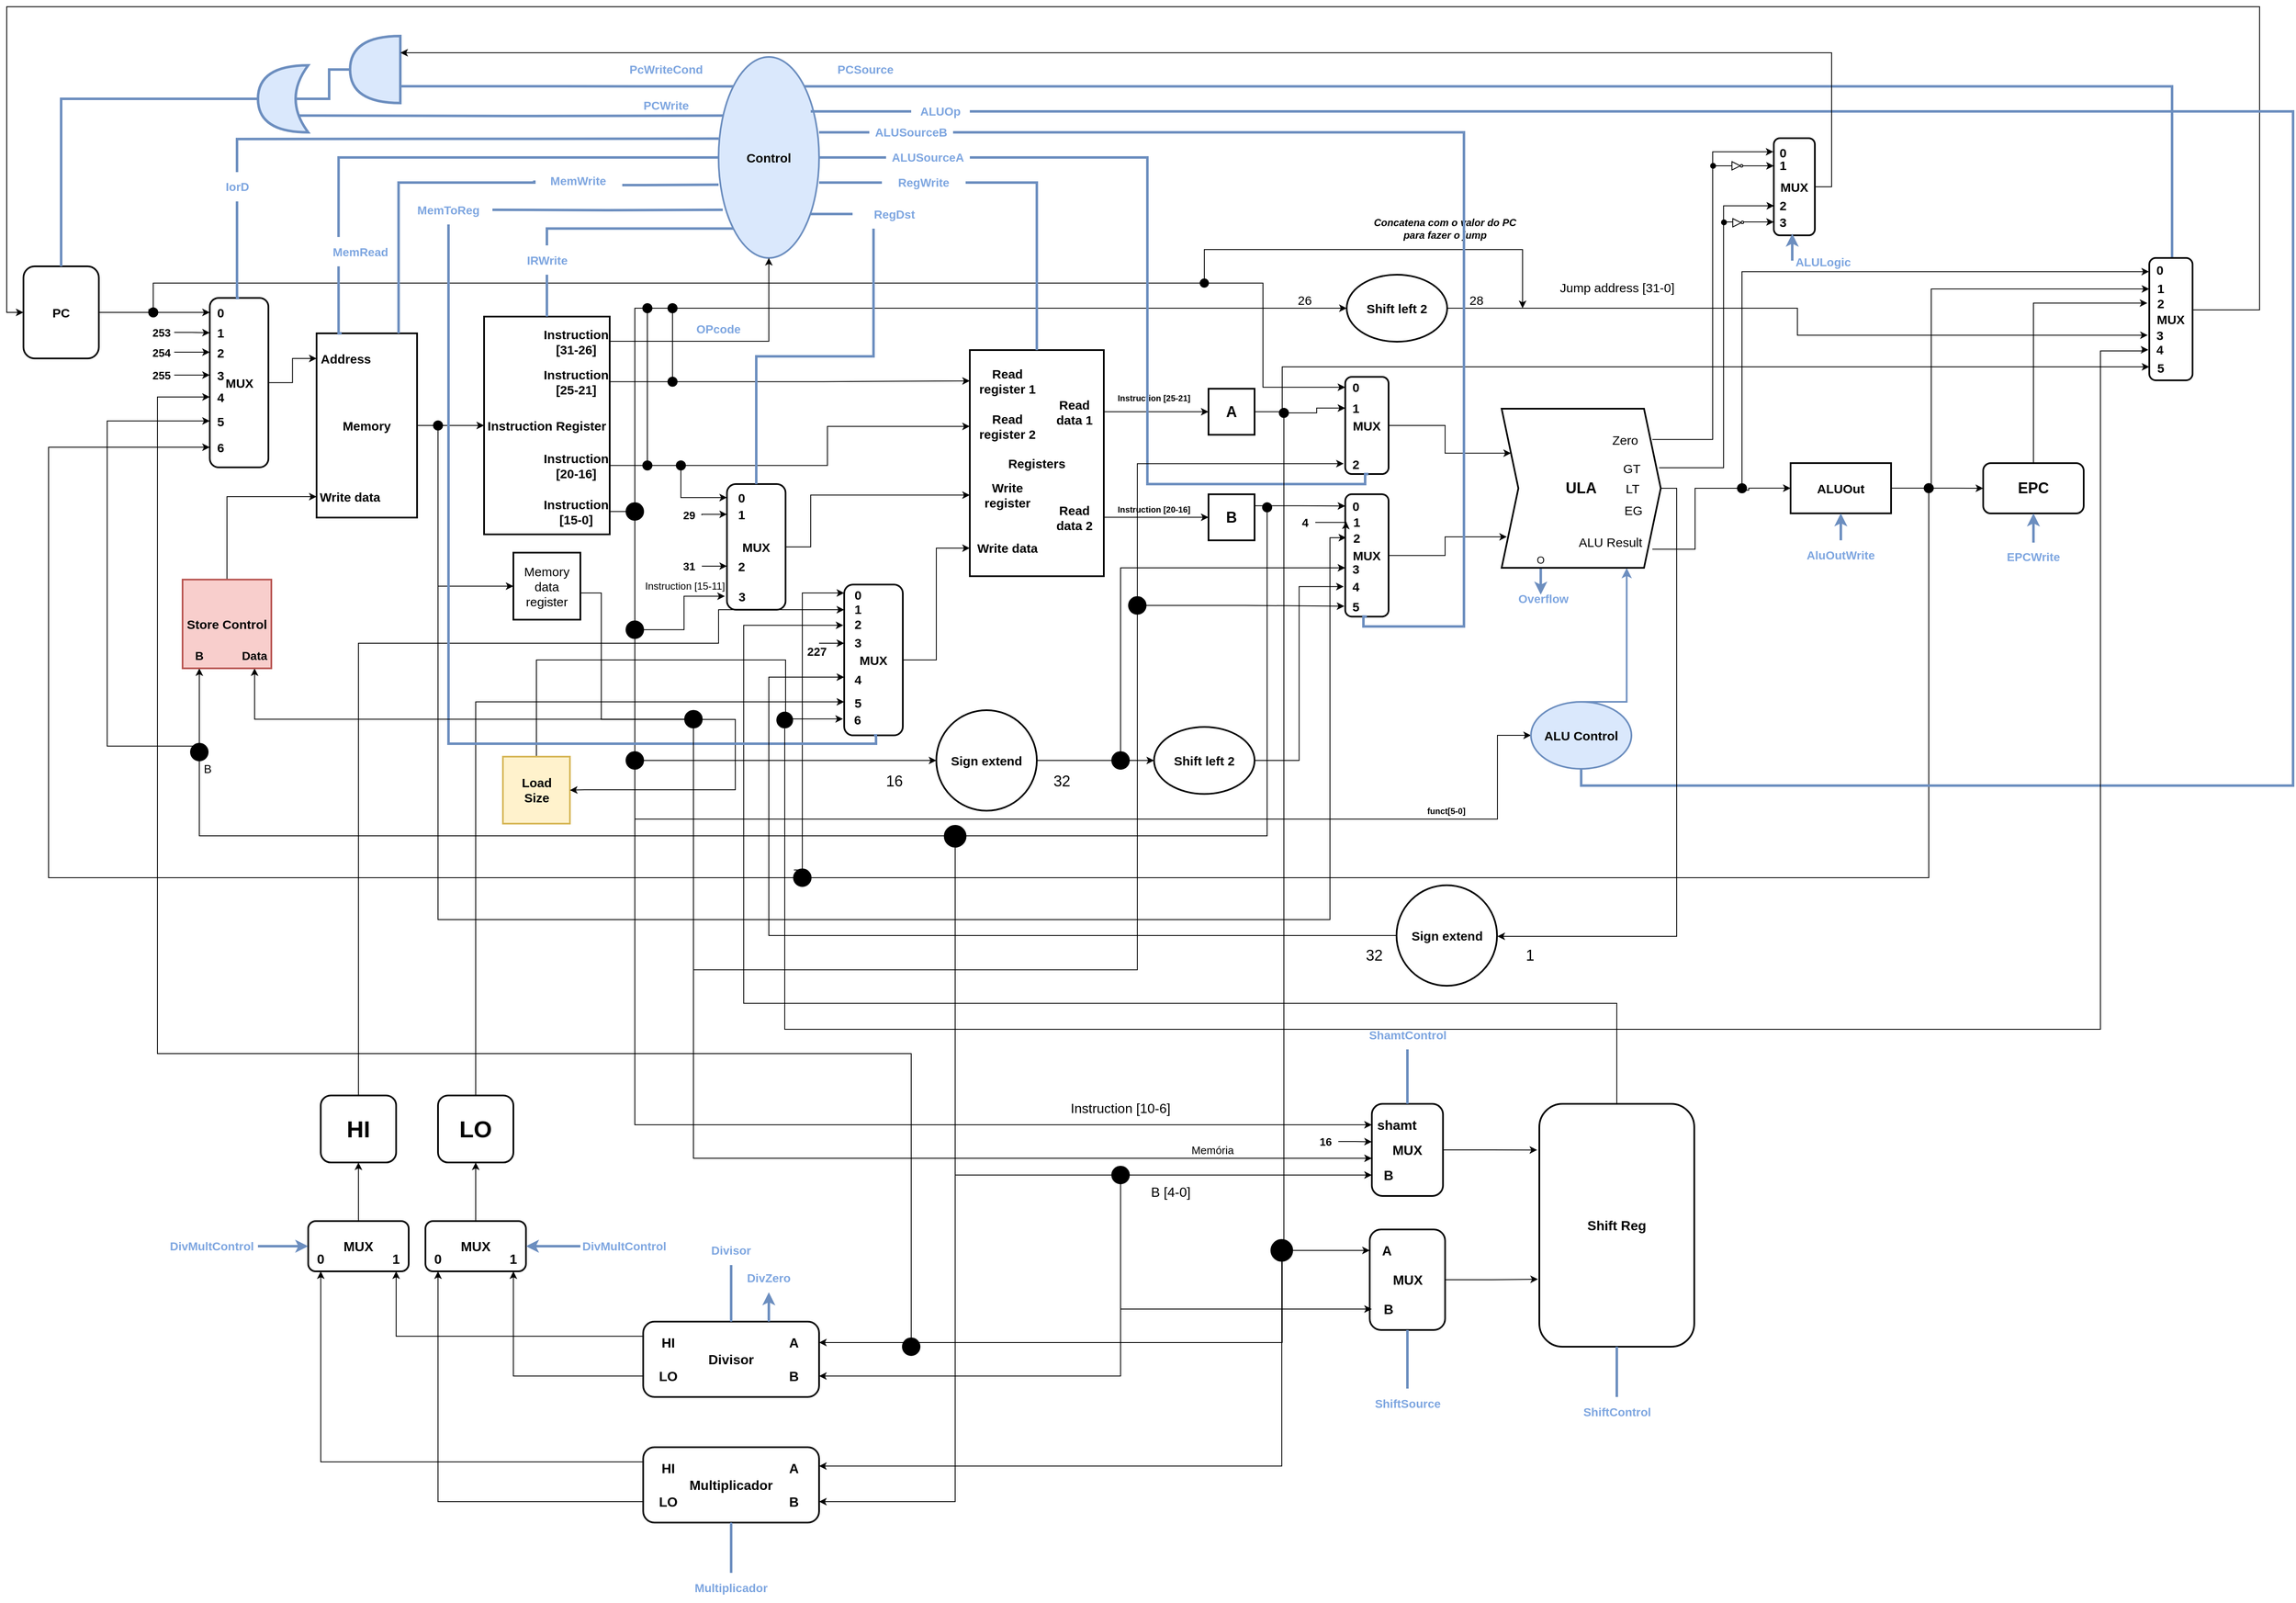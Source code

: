 <mxfile version="17.1.3" type="device"><diagram id="fVM70VhTDqXN-9ZlQ8AA" name="Page-1"><mxGraphModel dx="595" dy="-393" grid="1" gridSize="10" guides="1" tooltips="1" connect="1" arrows="1" fold="1" page="1" pageScale="1" pageWidth="827" pageHeight="1169" math="0" shadow="0"><root><mxCell id="0"/><mxCell id="1" parent="0"/><mxCell id="0mbQx6IrKfOhJEtqST7O-355" style="edgeStyle=orthogonalEdgeStyle;rounded=0;orthogonalLoop=1;jettySize=auto;html=1;exitX=0.5;exitY=0;exitDx=0;exitDy=0;entryX=0;entryY=1;entryDx=0;entryDy=0;" parent="1" source="0mbQx6IrKfOhJEtqST7O-356" target="0mbQx6IrKfOhJEtqST7O-452" edge="1"><mxGeometry relative="1" as="geometry"><Array as="points"><mxPoint x="1763" y="2140"/><mxPoint x="2060" y="2140"/><mxPoint x="2060" y="2210"/></Array></mxGeometry></mxCell><mxCell id="0mbQx6IrKfOhJEtqST7O-356" value="&lt;b&gt;Load&lt;br&gt;Size&lt;br&gt;&lt;/b&gt;" style="whiteSpace=wrap;html=1;aspect=fixed;fontSize=15;strokeWidth=2;fillColor=#fff2cc;strokeColor=#d6b656;" parent="1" vertex="1"><mxGeometry x="1722.5" y="2255.45" width="80" height="80" as="geometry"/></mxCell><mxCell id="0mbQx6IrKfOhJEtqST7O-357" style="edgeStyle=orthogonalEdgeStyle;rounded=0;orthogonalLoop=1;jettySize=auto;html=1;exitX=0.5;exitY=0;exitDx=0;exitDy=0;strokeWidth=3;fillColor=#dae8fc;strokeColor=#6c8ebf;" parent="1" edge="1"><mxGeometry relative="1" as="geometry"><mxPoint x="2961.714" y="2029.76" as="sourcePoint"/><mxPoint x="2961.714" y="2062" as="targetPoint"/></mxGeometry></mxCell><mxCell id="0mbQx6IrKfOhJEtqST7O-358" style="edgeStyle=orthogonalEdgeStyle;rounded=0;orthogonalLoop=1;jettySize=auto;html=1;exitX=1;exitY=0.5;exitDx=0;exitDy=0;fontSize=15;startArrow=none;entryX=0;entryY=0.5;entryDx=0;entryDy=0;" parent="1" source="0mbQx6IrKfOhJEtqST7O-484" target="0mbQx6IrKfOhJEtqST7O-364" edge="1"><mxGeometry relative="1" as="geometry"><mxPoint x="1340" y="1727" as="targetPoint"/></mxGeometry></mxCell><mxCell id="0mbQx6IrKfOhJEtqST7O-359" value="&lt;font size=&quot;1&quot;&gt;&lt;b style=&quot;font-size: 15px&quot;&gt;PC&lt;/b&gt;&lt;/font&gt;" style="rounded=1;whiteSpace=wrap;html=1;strokeWidth=2;" parent="1" vertex="1"><mxGeometry x="1150" y="1670" width="90" height="110" as="geometry"/></mxCell><mxCell id="0mbQx6IrKfOhJEtqST7O-360" value="" style="group" parent="1" vertex="1" connectable="0"><mxGeometry x="1352.5" y="1707.76" width="90" height="202.28" as="geometry"/></mxCell><mxCell id="0mbQx6IrKfOhJEtqST7O-361" value="" style="group" parent="0mbQx6IrKfOhJEtqST7O-360" vertex="1" connectable="0"><mxGeometry width="90" height="202.28" as="geometry"/></mxCell><mxCell id="0mbQx6IrKfOhJEtqST7O-362" value="&lt;b&gt;MUX&lt;/b&gt;" style="rounded=1;whiteSpace=wrap;html=1;fontSize=15;strokeWidth=2;" parent="0mbQx6IrKfOhJEtqST7O-361" vertex="1"><mxGeometry x="20" width="70" height="202.28" as="geometry"/></mxCell><mxCell id="0mbQx6IrKfOhJEtqST7O-363" value="&lt;b&gt;1&lt;/b&gt;" style="text;html=1;strokeColor=none;fillColor=none;align=center;verticalAlign=middle;whiteSpace=wrap;rounded=0;fontSize=15;" parent="0mbQx6IrKfOhJEtqST7O-361" vertex="1"><mxGeometry x="20" y="29.467" width="25" height="24.27" as="geometry"/></mxCell><mxCell id="0mbQx6IrKfOhJEtqST7O-364" value="&lt;b&gt;0&lt;/b&gt;" style="text;html=1;strokeColor=none;fillColor=none;align=center;verticalAlign=middle;whiteSpace=wrap;rounded=0;fontSize=15;" parent="0mbQx6IrKfOhJEtqST7O-361" vertex="1"><mxGeometry x="20" y="4.668" width="25" height="25.144" as="geometry"/></mxCell><mxCell id="0mbQx6IrKfOhJEtqST7O-365" value="&lt;b&gt;2&lt;/b&gt;" style="text;html=1;strokeColor=none;fillColor=none;align=center;verticalAlign=middle;whiteSpace=wrap;rounded=0;fontSize=15;" parent="0mbQx6IrKfOhJEtqST7O-361" vertex="1"><mxGeometry x="20" y="43.102" width="25" height="43.346" as="geometry"/></mxCell><mxCell id="0mbQx6IrKfOhJEtqST7O-366" value="&lt;b&gt;3&lt;/b&gt;" style="text;html=1;strokeColor=none;fillColor=none;align=center;verticalAlign=middle;whiteSpace=wrap;rounded=0;fontSize=15;" parent="0mbQx6IrKfOhJEtqST7O-361" vertex="1"><mxGeometry x="20" y="70.402" width="25" height="43.346" as="geometry"/></mxCell><mxCell id="0mbQx6IrKfOhJEtqST7O-367" value="&lt;b&gt;6&lt;/b&gt;" style="text;html=1;strokeColor=none;fillColor=none;align=center;verticalAlign=middle;whiteSpace=wrap;rounded=0;fontSize=15;" parent="0mbQx6IrKfOhJEtqST7O-361" vertex="1"><mxGeometry x="20" y="160" width="25" height="35.63" as="geometry"/></mxCell><mxCell id="0mbQx6IrKfOhJEtqST7O-368" value="&lt;b&gt;4&lt;/b&gt;" style="text;html=1;strokeColor=none;fillColor=none;align=center;verticalAlign=middle;whiteSpace=wrap;rounded=0;fontSize=15;" parent="0mbQx6IrKfOhJEtqST7O-361" vertex="1"><mxGeometry x="20" y="100" width="25" height="36.42" as="geometry"/></mxCell><mxCell id="0mbQx6IrKfOhJEtqST7O-369" value="&lt;b&gt;5&lt;/b&gt;" style="text;html=1;strokeColor=none;fillColor=none;align=center;verticalAlign=middle;whiteSpace=wrap;rounded=0;fontSize=15;" parent="0mbQx6IrKfOhJEtqST7O-361" vertex="1"><mxGeometry x="20" y="130" width="25" height="33.72" as="geometry"/></mxCell><mxCell id="0mbQx6IrKfOhJEtqST7O-370" value="" style="group" parent="1" vertex="1" connectable="0"><mxGeometry x="1500" y="1750" width="120" height="220" as="geometry"/></mxCell><mxCell id="0mbQx6IrKfOhJEtqST7O-371" value="&lt;b&gt;Memory&lt;/b&gt;" style="rounded=0;whiteSpace=wrap;html=1;fontSize=15;strokeWidth=2;" parent="0mbQx6IrKfOhJEtqST7O-370" vertex="1"><mxGeometry width="120" height="220" as="geometry"/></mxCell><mxCell id="0mbQx6IrKfOhJEtqST7O-372" value="&lt;b&gt;Address&lt;/b&gt;" style="text;html=1;strokeColor=none;fillColor=none;align=center;verticalAlign=middle;whiteSpace=wrap;rounded=0;fontSize=15;" parent="0mbQx6IrKfOhJEtqST7O-370" vertex="1"><mxGeometry y="15" width="70" height="30" as="geometry"/></mxCell><mxCell id="0mbQx6IrKfOhJEtqST7O-373" value="&lt;b&gt;Write data&lt;/b&gt;" style="text;html=1;strokeColor=none;fillColor=none;align=center;verticalAlign=middle;whiteSpace=wrap;rounded=0;fontSize=15;" parent="0mbQx6IrKfOhJEtqST7O-370" vertex="1"><mxGeometry y="180" width="80" height="30" as="geometry"/></mxCell><mxCell id="0mbQx6IrKfOhJEtqST7O-374" style="edgeStyle=orthogonalEdgeStyle;rounded=0;orthogonalLoop=1;jettySize=auto;html=1;exitX=1;exitY=0.5;exitDx=0;exitDy=0;entryX=0;entryY=0.5;entryDx=0;entryDy=0;fontSize=15;" parent="1" source="0mbQx6IrKfOhJEtqST7O-362" target="0mbQx6IrKfOhJEtqST7O-372" edge="1"><mxGeometry relative="1" as="geometry"/></mxCell><mxCell id="0mbQx6IrKfOhJEtqST7O-375" value="" style="group" parent="1" vertex="1" connectable="0"><mxGeometry x="1700" y="1730" width="150" height="260" as="geometry"/></mxCell><mxCell id="0mbQx6IrKfOhJEtqST7O-376" value="" style="group" parent="0mbQx6IrKfOhJEtqST7O-375" vertex="1" connectable="0"><mxGeometry width="150" height="260" as="geometry"/></mxCell><mxCell id="0mbQx6IrKfOhJEtqST7O-377" value="&lt;b&gt;Instruction Register&lt;/b&gt;" style="rounded=0;whiteSpace=wrap;html=1;fontSize=15;strokeWidth=2;" parent="0mbQx6IrKfOhJEtqST7O-376" vertex="1"><mxGeometry width="150" height="260" as="geometry"/></mxCell><mxCell id="0mbQx6IrKfOhJEtqST7O-378" value="&lt;b&gt;Instruction [31-26]&lt;/b&gt;" style="text;html=1;strokeColor=none;fillColor=none;align=center;verticalAlign=middle;whiteSpace=wrap;rounded=0;fontSize=15;" parent="0mbQx6IrKfOhJEtqST7O-376" vertex="1"><mxGeometry x="70" y="11.82" width="80" height="35.45" as="geometry"/></mxCell><mxCell id="0mbQx6IrKfOhJEtqST7O-379" value="&lt;b&gt;Instruction [25-21]&lt;/b&gt;" style="text;html=1;strokeColor=none;fillColor=none;align=center;verticalAlign=middle;whiteSpace=wrap;rounded=0;fontSize=15;" parent="0mbQx6IrKfOhJEtqST7O-376" vertex="1"><mxGeometry x="70" y="60" width="80" height="35.45" as="geometry"/></mxCell><mxCell id="0mbQx6IrKfOhJEtqST7O-380" value="&lt;b&gt;Instruction [20-16]&lt;/b&gt;" style="text;html=1;strokeColor=none;fillColor=none;align=center;verticalAlign=middle;whiteSpace=wrap;rounded=0;fontSize=15;" parent="0mbQx6IrKfOhJEtqST7O-376" vertex="1"><mxGeometry x="70" y="160" width="80" height="35.45" as="geometry"/></mxCell><mxCell id="0mbQx6IrKfOhJEtqST7O-381" value="&lt;b&gt;Instruction [15-0]&lt;/b&gt;" style="text;html=1;strokeColor=none;fillColor=none;align=center;verticalAlign=middle;whiteSpace=wrap;rounded=0;fontSize=15;" parent="0mbQx6IrKfOhJEtqST7O-376" vertex="1"><mxGeometry x="70" y="215" width="80" height="35.45" as="geometry"/></mxCell><mxCell id="0mbQx6IrKfOhJEtqST7O-382" style="edgeStyle=orthogonalEdgeStyle;rounded=0;orthogonalLoop=1;jettySize=auto;html=1;exitX=1;exitY=0.5;exitDx=0;exitDy=0;fontSize=12;endArrow=classic;endFill=1;entryX=1;entryY=0.5;entryDx=0;entryDy=0;" parent="1" source="0mbQx6IrKfOhJEtqST7O-383" target="0mbQx6IrKfOhJEtqST7O-356" edge="1"><mxGeometry relative="1" as="geometry"><Array as="points"><mxPoint x="1815" y="2060"/><mxPoint x="1840" y="2060"/><mxPoint x="1840" y="2211"/><mxPoint x="2000" y="2211"/><mxPoint x="2000" y="2295"/><mxPoint x="1820" y="2295"/></Array><mxPoint x="1830" y="2294" as="targetPoint"/></mxGeometry></mxCell><mxCell id="0mbQx6IrKfOhJEtqST7O-383" value="Memory data register" style="whiteSpace=wrap;html=1;aspect=fixed;fontSize=15;strokeWidth=2;" parent="1" vertex="1"><mxGeometry x="1735" y="2011.87" width="80" height="80" as="geometry"/></mxCell><mxCell id="0mbQx6IrKfOhJEtqST7O-384" value="" style="edgeStyle=orthogonalEdgeStyle;rounded=0;orthogonalLoop=1;jettySize=auto;html=1;exitX=1;exitY=0.5;exitDx=0;exitDy=0;fontSize=15;endArrow=none;" parent="1" source="0mbQx6IrKfOhJEtqST7O-371" target="0mbQx6IrKfOhJEtqST7O-386" edge="1"><mxGeometry relative="1" as="geometry"><mxPoint x="1620" y="1860" as="sourcePoint"/><mxPoint x="1710" y="1860" as="targetPoint"/></mxGeometry></mxCell><mxCell id="0mbQx6IrKfOhJEtqST7O-385" value="" style="group" parent="1" vertex="1" connectable="0"><mxGeometry x="1640" y="1855" width="10" height="10" as="geometry"/></mxCell><mxCell id="0mbQx6IrKfOhJEtqST7O-386" value="" style="ellipse;whiteSpace=wrap;html=1;aspect=fixed;fontSize=15;strokeWidth=2;fillColor=#000000;" parent="0mbQx6IrKfOhJEtqST7O-385" vertex="1"><mxGeometry width="10" height="10" as="geometry"/></mxCell><mxCell id="0mbQx6IrKfOhJEtqST7O-387" style="edgeStyle=orthogonalEdgeStyle;rounded=0;orthogonalLoop=1;jettySize=auto;html=1;exitX=1;exitY=0.5;exitDx=0;exitDy=0;fontSize=15;startArrow=none;" parent="1" source="0mbQx6IrKfOhJEtqST7O-386" target="0mbQx6IrKfOhJEtqST7O-377" edge="1"><mxGeometry relative="1" as="geometry"/></mxCell><mxCell id="0mbQx6IrKfOhJEtqST7O-388" style="edgeStyle=orthogonalEdgeStyle;rounded=0;orthogonalLoop=1;jettySize=auto;html=1;exitX=0.5;exitY=1;exitDx=0;exitDy=0;entryX=0;entryY=0.5;entryDx=0;entryDy=0;fontSize=15;" parent="1" source="0mbQx6IrKfOhJEtqST7O-386" target="0mbQx6IrKfOhJEtqST7O-383" edge="1"><mxGeometry relative="1" as="geometry"/></mxCell><mxCell id="0mbQx6IrKfOhJEtqST7O-389" style="edgeStyle=orthogonalEdgeStyle;rounded=0;orthogonalLoop=1;jettySize=auto;html=1;exitX=1;exitY=0;exitDx=0;exitDy=0;fontSize=10;entryX=1;entryY=0;entryDx=0;entryDy=0;fillColor=#dae8fc;strokeColor=#6c8ebf;strokeWidth=3;endArrow=none;endFill=0;" parent="1" source="0mbQx6IrKfOhJEtqST7O-393" target="0mbQx6IrKfOhJEtqST7O-505" edge="1"><mxGeometry relative="1" as="geometry"><mxPoint x="3740" y="1530" as="targetPoint"/></mxGeometry></mxCell><mxCell id="0mbQx6IrKfOhJEtqST7O-390" style="edgeStyle=orthogonalEdgeStyle;rounded=0;orthogonalLoop=1;jettySize=auto;html=1;exitX=0;exitY=0.25;exitDx=0;exitDy=0;entryX=0;entryY=0;entryDx=0;entryDy=0;fontSize=10;startArrow=none;startFill=0;endArrow=none;endFill=0;strokeColor=#6c8ebf;strokeWidth=3;exitPerimeter=0;fillColor=#dae8fc;" parent="1" source="0mbQx6IrKfOhJEtqST7O-583" target="0mbQx6IrKfOhJEtqST7O-393" edge="1"><mxGeometry relative="1" as="geometry"/></mxCell><mxCell id="0mbQx6IrKfOhJEtqST7O-391" style="edgeStyle=orthogonalEdgeStyle;rounded=0;orthogonalLoop=1;jettySize=auto;html=1;exitX=0;exitY=0.5;exitDx=0;exitDy=0;fontSize=14;fontColor=#7EA6E0;endArrow=none;endFill=0;strokeWidth=3;entryX=0.25;entryY=0;entryDx=0;entryDy=0;fillColor=#dae8fc;strokeColor=#6c8ebf;" parent="1" source="0mbQx6IrKfOhJEtqST7O-393" target="0mbQx6IrKfOhJEtqST7O-594" edge="1"><mxGeometry relative="1" as="geometry"><mxPoint x="1552" y="1600" as="targetPoint"/><Array as="points"><mxPoint x="1526" y="1540"/></Array></mxGeometry></mxCell><mxCell id="0mbQx6IrKfOhJEtqST7O-392" style="edgeStyle=orthogonalEdgeStyle;rounded=0;orthogonalLoop=1;jettySize=auto;html=1;exitX=0;exitY=1;exitDx=0;exitDy=0;fontSize=14;fontColor=#7EA6E0;endArrow=none;endFill=0;strokeWidth=3;entryX=0.5;entryY=0;entryDx=0;entryDy=0;fillColor=#dae8fc;strokeColor=#6c8ebf;" parent="1" source="0mbQx6IrKfOhJEtqST7O-393" target="0mbQx6IrKfOhJEtqST7O-599" edge="1"><mxGeometry relative="1" as="geometry"><mxPoint x="1780" y="1624.684" as="targetPoint"/></mxGeometry></mxCell><mxCell id="0mbQx6IrKfOhJEtqST7O-393" value="&lt;b&gt;Control&lt;/b&gt;" style="ellipse;whiteSpace=wrap;html=1;fontSize=15;strokeWidth=2;fillColor=#dae8fc;strokeColor=#6c8ebf;" parent="1" vertex="1"><mxGeometry x="1980" y="1420" width="120" height="240" as="geometry"/></mxCell><mxCell id="0mbQx6IrKfOhJEtqST7O-394" style="edgeStyle=orthogonalEdgeStyle;rounded=0;orthogonalLoop=1;jettySize=auto;html=1;exitX=1;exitY=0.5;exitDx=0;exitDy=0;entryX=0.5;entryY=1;entryDx=0;entryDy=0;fontSize=15;" parent="1" source="0mbQx6IrKfOhJEtqST7O-378" target="0mbQx6IrKfOhJEtqST7O-393" edge="1"><mxGeometry relative="1" as="geometry"/></mxCell><mxCell id="0mbQx6IrKfOhJEtqST7O-395" value="" style="group" parent="1" vertex="1" connectable="0"><mxGeometry x="2280" y="1770" width="290" height="270" as="geometry"/></mxCell><mxCell id="0mbQx6IrKfOhJEtqST7O-396" value="" style="group" parent="0mbQx6IrKfOhJEtqST7O-395" vertex="1" connectable="0"><mxGeometry width="290" height="270" as="geometry"/></mxCell><mxCell id="0mbQx6IrKfOhJEtqST7O-397" value="&lt;b&gt;Registers&lt;/b&gt;" style="rounded=0;whiteSpace=wrap;html=1;fontSize=15;strokeWidth=2;" parent="0mbQx6IrKfOhJEtqST7O-396" vertex="1"><mxGeometry width="160" height="270" as="geometry"/></mxCell><mxCell id="0mbQx6IrKfOhJEtqST7O-398" value="&lt;b&gt;Read register 1&lt;/b&gt;" style="text;html=1;strokeColor=none;fillColor=none;align=center;verticalAlign=middle;whiteSpace=wrap;rounded=0;fontSize=15;" parent="0mbQx6IrKfOhJEtqST7O-396" vertex="1"><mxGeometry y="18.409" width="90" height="36.818" as="geometry"/></mxCell><mxCell id="0mbQx6IrKfOhJEtqST7O-399" value="&lt;b&gt;Read register 2&lt;/b&gt;" style="text;html=1;strokeColor=none;fillColor=none;align=center;verticalAlign=middle;whiteSpace=wrap;rounded=0;fontSize=15;" parent="0mbQx6IrKfOhJEtqST7O-396" vertex="1"><mxGeometry y="72.689" width="90" height="36.818" as="geometry"/></mxCell><mxCell id="0mbQx6IrKfOhJEtqST7O-400" value="&lt;b&gt;Write register&lt;/b&gt;" style="text;html=1;strokeColor=none;fillColor=none;align=center;verticalAlign=middle;whiteSpace=wrap;rounded=0;fontSize=15;" parent="0mbQx6IrKfOhJEtqST7O-396" vertex="1"><mxGeometry y="154.728" width="90" height="36.818" as="geometry"/></mxCell><mxCell id="0mbQx6IrKfOhJEtqST7O-401" value="&lt;b&gt;Write data&lt;/b&gt;" style="text;html=1;strokeColor=none;fillColor=none;align=center;verticalAlign=middle;whiteSpace=wrap;rounded=0;fontSize=15;" parent="0mbQx6IrKfOhJEtqST7O-396" vertex="1"><mxGeometry y="218.074" width="90" height="36.818" as="geometry"/></mxCell><mxCell id="0mbQx6IrKfOhJEtqST7O-402" value="&lt;b&gt;Read data 1&lt;/b&gt;" style="text;html=1;strokeColor=none;fillColor=none;align=center;verticalAlign=middle;whiteSpace=wrap;rounded=0;fontSize=15;" parent="0mbQx6IrKfOhJEtqST7O-396" vertex="1"><mxGeometry x="90" y="55.225" width="70" height="36.813" as="geometry"/></mxCell><mxCell id="0mbQx6IrKfOhJEtqST7O-403" value="&lt;b&gt;Read data 2&lt;/b&gt;" style="text;html=1;strokeColor=none;fillColor=none;align=center;verticalAlign=middle;whiteSpace=wrap;rounded=0;fontSize=15;" parent="0mbQx6IrKfOhJEtqST7O-396" vertex="1"><mxGeometry x="90" y="181.263" width="70" height="36.813" as="geometry"/></mxCell><mxCell id="0mbQx6IrKfOhJEtqST7O-404" value="&lt;font style=&quot;font-size: 10px&quot;&gt;&lt;b&gt;Instruction [25-21]&lt;/b&gt;&lt;/font&gt;" style="text;html=1;strokeColor=none;fillColor=none;align=center;verticalAlign=middle;whiteSpace=wrap;rounded=0;fontSize=15;" parent="0mbQx6IrKfOhJEtqST7O-396" vertex="1"><mxGeometry x="150" y="37.24" width="140" height="35.45" as="geometry"/></mxCell><mxCell id="0mbQx6IrKfOhJEtqST7O-405" value="&lt;font style=&quot;font-size: 10px&quot;&gt;&lt;b&gt;Instruction [20-16]&lt;/b&gt;&lt;/font&gt;" style="text;html=1;strokeColor=none;fillColor=none;align=center;verticalAlign=middle;whiteSpace=wrap;rounded=0;fontSize=15;" parent="0mbQx6IrKfOhJEtqST7O-396" vertex="1"><mxGeometry x="150" y="170" width="140" height="35.45" as="geometry"/></mxCell><mxCell id="0mbQx6IrKfOhJEtqST7O-406" value="" style="group" parent="1" vertex="1" connectable="0"><mxGeometry x="1970" y="1930" width="90" height="150" as="geometry"/></mxCell><mxCell id="0mbQx6IrKfOhJEtqST7O-407" value="" style="group" parent="0mbQx6IrKfOhJEtqST7O-406" vertex="1" connectable="0"><mxGeometry width="90" height="150" as="geometry"/></mxCell><mxCell id="0mbQx6IrKfOhJEtqST7O-408" value="&lt;b&gt;MUX&lt;/b&gt;" style="rounded=1;whiteSpace=wrap;html=1;fontSize=15;strokeWidth=2;" parent="0mbQx6IrKfOhJEtqST7O-407" vertex="1"><mxGeometry x="20" width="70" height="150" as="geometry"/></mxCell><mxCell id="0mbQx6IrKfOhJEtqST7O-409" value="&lt;b&gt;0&lt;/b&gt;" style="text;html=1;strokeColor=none;fillColor=none;align=center;verticalAlign=middle;whiteSpace=wrap;rounded=0;fontSize=15;" parent="0mbQx6IrKfOhJEtqST7O-407" vertex="1"><mxGeometry x="20" width="35" height="32.143" as="geometry"/></mxCell><mxCell id="0mbQx6IrKfOhJEtqST7O-410" value="&lt;b&gt;3&lt;/b&gt;" style="text;html=1;strokeColor=none;fillColor=none;align=center;verticalAlign=middle;whiteSpace=wrap;rounded=0;fontSize=15;" parent="0mbQx6IrKfOhJEtqST7O-407" vertex="1"><mxGeometry x="17.5" y="117.857" width="40" height="32.143" as="geometry"/></mxCell><mxCell id="0mbQx6IrKfOhJEtqST7O-411" value="&lt;b&gt;1&lt;/b&gt;" style="text;html=1;strokeColor=none;fillColor=none;align=center;verticalAlign=middle;whiteSpace=wrap;rounded=0;fontSize=15;" parent="0mbQx6IrKfOhJEtqST7O-407" vertex="1"><mxGeometry x="20" y="20.0" width="35" height="32.143" as="geometry"/></mxCell><mxCell id="0mbQx6IrKfOhJEtqST7O-412" value="" style="edgeStyle=orthogonalEdgeStyle;rounded=0;orthogonalLoop=1;jettySize=auto;html=1;exitX=1;exitY=0.5;exitDx=0;exitDy=0;entryX=0;entryY=0.5;entryDx=0;entryDy=0;fontSize=15;endArrow=none;" parent="1" source="0mbQx6IrKfOhJEtqST7O-380" target="0mbQx6IrKfOhJEtqST7O-414" edge="1"><mxGeometry relative="1" as="geometry"><mxPoint x="1860" y="1907.725" as="sourcePoint"/><mxPoint x="2160" y="1861.099" as="targetPoint"/></mxGeometry></mxCell><mxCell id="0mbQx6IrKfOhJEtqST7O-413" value="" style="group" parent="1" vertex="1" connectable="0"><mxGeometry x="1890" y="1902.72" width="10" height="10" as="geometry"/></mxCell><mxCell id="0mbQx6IrKfOhJEtqST7O-414" value="" style="ellipse;whiteSpace=wrap;html=1;aspect=fixed;fontSize=15;strokeWidth=2;fillColor=#000000;" parent="0mbQx6IrKfOhJEtqST7O-413" vertex="1"><mxGeometry width="10" height="10" as="geometry"/></mxCell><mxCell id="0mbQx6IrKfOhJEtqST7O-415" style="edgeStyle=orthogonalEdgeStyle;rounded=0;orthogonalLoop=1;jettySize=auto;html=1;exitX=1;exitY=0.5;exitDx=0;exitDy=0;entryX=0;entryY=0.5;entryDx=0;entryDy=0;fontSize=15;startArrow=none;" parent="1" source="0mbQx6IrKfOhJEtqST7O-628" target="0mbQx6IrKfOhJEtqST7O-399" edge="1"><mxGeometry relative="1" as="geometry"/></mxCell><mxCell id="0mbQx6IrKfOhJEtqST7O-416" style="edgeStyle=orthogonalEdgeStyle;rounded=0;orthogonalLoop=1;jettySize=auto;html=1;exitX=0.5;exitY=1;exitDx=0;exitDy=0;entryX=0;entryY=0.5;entryDx=0;entryDy=0;fontSize=15;" parent="1" source="0mbQx6IrKfOhJEtqST7O-628" target="0mbQx6IrKfOhJEtqST7O-409" edge="1"><mxGeometry relative="1" as="geometry"/></mxCell><mxCell id="0mbQx6IrKfOhJEtqST7O-417" style="edgeStyle=orthogonalEdgeStyle;rounded=0;orthogonalLoop=1;jettySize=auto;html=1;exitX=1;exitY=0.5;exitDx=0;exitDy=0;entryX=0;entryY=0.5;entryDx=0;entryDy=0;fontSize=15;endArrow=classic;endFill=1;" parent="1" source="0mbQx6IrKfOhJEtqST7O-418" target="0mbQx6IrKfOhJEtqST7O-717" edge="1"><mxGeometry relative="1" as="geometry"/></mxCell><mxCell id="0mbQx6IrKfOhJEtqST7O-418" value="&lt;b&gt;Shift left 2&lt;/b&gt;" style="ellipse;whiteSpace=wrap;html=1;fontSize=15;strokeColor=#000000;strokeWidth=2;fillColor=none;" parent="1" vertex="1"><mxGeometry x="2730" y="1680" width="120" height="80" as="geometry"/></mxCell><mxCell id="0mbQx6IrKfOhJEtqST7O-419" style="edgeStyle=orthogonalEdgeStyle;rounded=0;orthogonalLoop=1;jettySize=auto;html=1;exitX=1;exitY=0.5;exitDx=0;exitDy=0;entryX=0;entryY=0.5;entryDx=0;entryDy=0;fontSize=15;endArrow=none;endFill=0;" parent="1" source="0mbQx6IrKfOhJEtqST7O-420" target="0mbQx6IrKfOhJEtqST7O-427" edge="1"><mxGeometry relative="1" as="geometry"/></mxCell><mxCell id="0mbQx6IrKfOhJEtqST7O-420" value="" style="ellipse;whiteSpace=wrap;html=1;aspect=fixed;fontSize=15;strokeWidth=2;fillColor=#000000;" parent="1" vertex="1"><mxGeometry x="1890" y="1715" width="10" height="10" as="geometry"/></mxCell><mxCell id="0mbQx6IrKfOhJEtqST7O-421" value="" style="edgeStyle=orthogonalEdgeStyle;rounded=0;orthogonalLoop=1;jettySize=auto;html=1;fontSize=15;endArrow=none;startArrow=none;" parent="1" source="0mbQx6IrKfOhJEtqST7O-430" target="0mbQx6IrKfOhJEtqST7O-420" edge="1"><mxGeometry relative="1" as="geometry"><mxPoint x="2540" y="1720" as="targetPoint"/><mxPoint x="1870" y="2280" as="sourcePoint"/><Array as="points"><mxPoint x="1880" y="1720"/></Array></mxGeometry></mxCell><mxCell id="0mbQx6IrKfOhJEtqST7O-422" value="" style="edgeStyle=orthogonalEdgeStyle;rounded=0;orthogonalLoop=1;jettySize=auto;html=1;exitX=1;exitY=0.5;exitDx=0;exitDy=0;fontSize=15;endArrow=none;" parent="1" source="0mbQx6IrKfOhJEtqST7O-379" target="0mbQx6IrKfOhJEtqST7O-424" edge="1"><mxGeometry relative="1" as="geometry"><mxPoint x="1860" y="1807.725" as="sourcePoint"/><mxPoint x="2160" y="1806.8" as="targetPoint"/></mxGeometry></mxCell><mxCell id="0mbQx6IrKfOhJEtqST7O-423" value="" style="group" parent="1" vertex="1" connectable="0"><mxGeometry x="1920" y="1802.72" width="10" height="10" as="geometry"/></mxCell><mxCell id="0mbQx6IrKfOhJEtqST7O-424" value="" style="ellipse;whiteSpace=wrap;html=1;aspect=fixed;fontSize=15;strokeWidth=2;fillColor=#000000;" parent="0mbQx6IrKfOhJEtqST7O-423" vertex="1"><mxGeometry width="10" height="10" as="geometry"/></mxCell><mxCell id="0mbQx6IrKfOhJEtqST7O-425" style="edgeStyle=orthogonalEdgeStyle;rounded=0;orthogonalLoop=1;jettySize=auto;html=1;exitX=1;exitY=0.5;exitDx=0;exitDy=0;fontSize=15;startArrow=none;" parent="1" source="0mbQx6IrKfOhJEtqST7O-424" target="0mbQx6IrKfOhJEtqST7O-398" edge="1"><mxGeometry relative="1" as="geometry"/></mxCell><mxCell id="0mbQx6IrKfOhJEtqST7O-426" style="edgeStyle=orthogonalEdgeStyle;rounded=0;orthogonalLoop=1;jettySize=auto;html=1;exitX=1;exitY=0.5;exitDx=0;exitDy=0;entryX=0;entryY=0.5;entryDx=0;entryDy=0;fontSize=12;endArrow=classic;endFill=1;" parent="1" source="0mbQx6IrKfOhJEtqST7O-427" target="0mbQx6IrKfOhJEtqST7O-418" edge="1"><mxGeometry relative="1" as="geometry"/></mxCell><mxCell id="0mbQx6IrKfOhJEtqST7O-427" value="" style="ellipse;whiteSpace=wrap;html=1;aspect=fixed;fontSize=15;strokeWidth=2;fillColor=#000000;" parent="1" vertex="1"><mxGeometry x="1920" y="1715" width="10" height="10" as="geometry"/></mxCell><mxCell id="0mbQx6IrKfOhJEtqST7O-428" style="edgeStyle=orthogonalEdgeStyle;rounded=0;orthogonalLoop=1;jettySize=auto;html=1;exitX=0.5;exitY=0;exitDx=0;exitDy=0;entryX=0.5;entryY=1;entryDx=0;entryDy=0;fontSize=15;endArrow=none;endFill=0;" parent="1" source="0mbQx6IrKfOhJEtqST7O-414" target="0mbQx6IrKfOhJEtqST7O-420" edge="1"><mxGeometry relative="1" as="geometry"/></mxCell><mxCell id="0mbQx6IrKfOhJEtqST7O-429" style="edgeStyle=orthogonalEdgeStyle;rounded=0;orthogonalLoop=1;jettySize=auto;html=1;exitX=0.5;exitY=0;exitDx=0;exitDy=0;entryX=0.5;entryY=1;entryDx=0;entryDy=0;fontSize=15;endArrow=none;endFill=0;" parent="1" source="0mbQx6IrKfOhJEtqST7O-424" target="0mbQx6IrKfOhJEtqST7O-427" edge="1"><mxGeometry relative="1" as="geometry"/></mxCell><mxCell id="0mbQx6IrKfOhJEtqST7O-430" value="" style="ellipse;whiteSpace=wrap;html=1;aspect=fixed;fontSize=15;strokeWidth=2;fillColor=#000000;" parent="1" vertex="1"><mxGeometry x="1870" y="1952.72" width="20" height="20" as="geometry"/></mxCell><mxCell id="0mbQx6IrKfOhJEtqST7O-431" value="" style="edgeStyle=orthogonalEdgeStyle;rounded=0;orthogonalLoop=1;jettySize=auto;html=1;fontSize=15;endArrow=none;startArrow=none;" parent="1" source="0mbQx6IrKfOhJEtqST7O-434" target="0mbQx6IrKfOhJEtqST7O-430" edge="1"><mxGeometry relative="1" as="geometry"><mxPoint x="1890" y="1720" as="targetPoint"/><mxPoint x="1870" y="2280" as="sourcePoint"/><Array as="points"/></mxGeometry></mxCell><mxCell id="0mbQx6IrKfOhJEtqST7O-432" style="edgeStyle=orthogonalEdgeStyle;rounded=0;orthogonalLoop=1;jettySize=auto;html=1;exitX=1;exitY=0.5;exitDx=0;exitDy=0;entryX=0;entryY=0.5;entryDx=0;entryDy=0;fontSize=15;endArrow=none;endFill=0;" parent="1" source="0mbQx6IrKfOhJEtqST7O-381" target="0mbQx6IrKfOhJEtqST7O-430" edge="1"><mxGeometry relative="1" as="geometry"/></mxCell><mxCell id="0mbQx6IrKfOhJEtqST7O-433" style="edgeStyle=orthogonalEdgeStyle;rounded=0;orthogonalLoop=1;jettySize=auto;html=1;exitX=1;exitY=0.5;exitDx=0;exitDy=0;entryX=0;entryY=0.5;entryDx=0;entryDy=0;fontSize=15;endArrow=classic;endFill=1;" parent="1" source="0mbQx6IrKfOhJEtqST7O-434" target="0mbQx6IrKfOhJEtqST7O-410" edge="1"><mxGeometry relative="1" as="geometry"/></mxCell><mxCell id="0mbQx6IrKfOhJEtqST7O-434" value="" style="ellipse;whiteSpace=wrap;html=1;aspect=fixed;fontSize=15;strokeWidth=2;fillColor=#000000;" parent="1" vertex="1"><mxGeometry x="1870" y="2093.93" width="20" height="20" as="geometry"/></mxCell><mxCell id="0mbQx6IrKfOhJEtqST7O-435" value="" style="edgeStyle=orthogonalEdgeStyle;rounded=0;orthogonalLoop=1;jettySize=auto;html=1;fontSize=15;endArrow=none;startArrow=none;" parent="1" source="0mbQx6IrKfOhJEtqST7O-442" target="0mbQx6IrKfOhJEtqST7O-434" edge="1"><mxGeometry relative="1" as="geometry"><mxPoint x="1880" y="1972.72" as="targetPoint"/><mxPoint x="1870" y="2280" as="sourcePoint"/><Array as="points"/></mxGeometry></mxCell><mxCell id="0mbQx6IrKfOhJEtqST7O-436" value="&lt;font style=&quot;font-size: 12px&quot;&gt;Instruction [15-11]&lt;/font&gt;" style="text;html=1;strokeColor=none;fillColor=none;align=center;verticalAlign=middle;whiteSpace=wrap;rounded=0;fontSize=15;" parent="1" vertex="1"><mxGeometry x="1870" y="2034.91" width="140" height="30" as="geometry"/></mxCell><mxCell id="0mbQx6IrKfOhJEtqST7O-437" style="edgeStyle=orthogonalEdgeStyle;rounded=0;orthogonalLoop=1;jettySize=auto;html=1;exitX=1;exitY=0.5;exitDx=0;exitDy=0;entryX=0;entryY=0.5;entryDx=0;entryDy=0;fontSize=12;endArrow=classic;endFill=1;" parent="1" source="0mbQx6IrKfOhJEtqST7O-408" target="0mbQx6IrKfOhJEtqST7O-400" edge="1"><mxGeometry relative="1" as="geometry"><Array as="points"><mxPoint x="2090" y="2005"/><mxPoint x="2090" y="1943"/></Array></mxGeometry></mxCell><mxCell id="0mbQx6IrKfOhJEtqST7O-438" style="edgeStyle=orthogonalEdgeStyle;rounded=0;orthogonalLoop=1;jettySize=auto;html=1;exitX=1;exitY=0.5;exitDx=0;exitDy=0;entryX=0;entryY=0.5;entryDx=0;entryDy=0;fontSize=12;endArrow=classic;endFill=1;" parent="1" source="0mbQx6IrKfOhJEtqST7O-439" target="0mbQx6IrKfOhJEtqST7O-445" edge="1"><mxGeometry relative="1" as="geometry"/></mxCell><mxCell id="0mbQx6IrKfOhJEtqST7O-439" value="&lt;b&gt;Sign extend&lt;/b&gt;" style="ellipse;whiteSpace=wrap;html=1;fontSize=15;strokeColor=#000000;strokeWidth=2;fillColor=none;" parent="1" vertex="1"><mxGeometry x="2240" y="2200" width="120" height="120" as="geometry"/></mxCell><mxCell id="0mbQx6IrKfOhJEtqST7O-440" style="edgeStyle=orthogonalEdgeStyle;rounded=0;orthogonalLoop=1;jettySize=auto;html=1;exitX=1;exitY=0.5;exitDx=0;exitDy=0;entryX=0;entryY=0.5;entryDx=0;entryDy=0;fontSize=12;endArrow=classic;endFill=1;" parent="1" source="0mbQx6IrKfOhJEtqST7O-442" target="0mbQx6IrKfOhJEtqST7O-439" edge="1"><mxGeometry relative="1" as="geometry"/></mxCell><mxCell id="0mbQx6IrKfOhJEtqST7O-441" style="edgeStyle=orthogonalEdgeStyle;rounded=0;orthogonalLoop=1;jettySize=auto;html=1;exitX=0.5;exitY=1;exitDx=0;exitDy=0;entryX=0;entryY=0.5;entryDx=0;entryDy=0;fontSize=16;" parent="1" source="0mbQx6IrKfOhJEtqST7O-442" target="0mbQx6IrKfOhJEtqST7O-568" edge="1"><mxGeometry relative="1" as="geometry"/></mxCell><mxCell id="0mbQx6IrKfOhJEtqST7O-442" value="" style="ellipse;whiteSpace=wrap;html=1;aspect=fixed;fontSize=15;strokeWidth=2;fillColor=#000000;" parent="1" vertex="1"><mxGeometry x="1870" y="2250" width="20" height="20" as="geometry"/></mxCell><mxCell id="0mbQx6IrKfOhJEtqST7O-443" value="" style="edgeStyle=orthogonalEdgeStyle;rounded=0;orthogonalLoop=1;jettySize=auto;html=1;fontSize=15;endArrow=classic;endFill=1;entryX=0;entryY=0.5;entryDx=0;entryDy=0;" parent="1" source="0mbQx6IrKfOhJEtqST7O-442" target="0mbQx6IrKfOhJEtqST7O-456" edge="1"><mxGeometry relative="1" as="geometry"><mxPoint x="2540" y="2420" as="targetPoint"/><mxPoint x="1880" y="2113.93" as="sourcePoint"/><Array as="points"><mxPoint x="1880" y="2330"/><mxPoint x="2910" y="2330"/><mxPoint x="2910" y="2230"/></Array></mxGeometry></mxCell><mxCell id="0mbQx6IrKfOhJEtqST7O-444" style="edgeStyle=orthogonalEdgeStyle;rounded=0;orthogonalLoop=1;jettySize=auto;html=1;exitX=1;exitY=0.5;exitDx=0;exitDy=0;entryX=0;entryY=0.5;entryDx=0;entryDy=0;fontSize=18;endArrow=classic;endFill=1;" parent="1" source="0mbQx6IrKfOhJEtqST7O-445" target="0mbQx6IrKfOhJEtqST7O-466" edge="1"><mxGeometry relative="1" as="geometry"/></mxCell><mxCell id="0mbQx6IrKfOhJEtqST7O-445" value="&lt;b&gt;Shift left 2&lt;/b&gt;" style="ellipse;whiteSpace=wrap;html=1;fontSize=15;strokeColor=#000000;strokeWidth=2;fillColor=none;" parent="1" vertex="1"><mxGeometry x="2500" y="2220" width="120" height="80" as="geometry"/></mxCell><mxCell id="0mbQx6IrKfOhJEtqST7O-446" value="" style="group" parent="1" vertex="1" connectable="0"><mxGeometry x="2110" y="2050" width="90" height="180" as="geometry"/></mxCell><mxCell id="0mbQx6IrKfOhJEtqST7O-447" value="" style="group" parent="0mbQx6IrKfOhJEtqST7O-446" vertex="1" connectable="0"><mxGeometry width="90" height="180" as="geometry"/></mxCell><mxCell id="0mbQx6IrKfOhJEtqST7O-448" value="&lt;b&gt;MUX&lt;/b&gt;" style="rounded=1;whiteSpace=wrap;html=1;fontSize=15;strokeWidth=2;" parent="0mbQx6IrKfOhJEtqST7O-447" vertex="1"><mxGeometry x="20" width="70" height="180" as="geometry"/></mxCell><mxCell id="0mbQx6IrKfOhJEtqST7O-449" value="&lt;b&gt;0&lt;/b&gt;" style="text;html=1;strokeColor=none;fillColor=none;align=center;verticalAlign=middle;whiteSpace=wrap;rounded=0;fontSize=15;" parent="0mbQx6IrKfOhJEtqST7O-447" vertex="1"><mxGeometry x="19" y="-7" width="35" height="38.571" as="geometry"/></mxCell><mxCell id="0mbQx6IrKfOhJEtqST7O-450" value="&lt;b&gt;6&lt;/b&gt;" style="text;html=1;strokeColor=none;fillColor=none;align=center;verticalAlign=middle;whiteSpace=wrap;rounded=0;fontSize=15;" parent="0mbQx6IrKfOhJEtqST7O-447" vertex="1"><mxGeometry x="15.5" y="141.429" width="40" height="38.571" as="geometry"/></mxCell><mxCell id="0mbQx6IrKfOhJEtqST7O-451" value="&lt;b&gt;1&lt;/b&gt;" style="text;html=1;strokeColor=none;fillColor=none;align=center;verticalAlign=middle;whiteSpace=wrap;rounded=0;fontSize=15;" parent="0mbQx6IrKfOhJEtqST7O-447" vertex="1"><mxGeometry x="19" y="10" width="35" height="38.571" as="geometry"/></mxCell><mxCell id="0mbQx6IrKfOhJEtqST7O-452" value="&lt;b&gt;5&lt;/b&gt;" style="text;html=1;strokeColor=none;fillColor=none;align=center;verticalAlign=middle;whiteSpace=wrap;rounded=0;fontSize=15;" parent="0mbQx6IrKfOhJEtqST7O-447" vertex="1"><mxGeometry x="18.5" y="121.862" width="35" height="38.571" as="geometry"/></mxCell><mxCell id="0mbQx6IrKfOhJEtqST7O-453" value="&lt;b&gt;2&lt;/b&gt;" style="text;html=1;strokeColor=none;fillColor=none;align=center;verticalAlign=middle;whiteSpace=wrap;rounded=0;fontSize=15;" parent="0mbQx6IrKfOhJEtqST7O-447" vertex="1"><mxGeometry x="19" y="28" width="35" height="38.571" as="geometry"/></mxCell><mxCell id="0mbQx6IrKfOhJEtqST7O-516" style="edgeStyle=orthogonalEdgeStyle;rounded=0;orthogonalLoop=1;jettySize=auto;html=1;exitX=0;exitY=0.5;exitDx=0;exitDy=0;fontSize=15;endArrow=classic;endFill=1;entryX=0;entryY=0.5;entryDx=0;entryDy=0;startArrow=none;" parent="0mbQx6IrKfOhJEtqST7O-447" edge="1"><mxGeometry relative="1" as="geometry"><mxPoint x="-40" y="340.74" as="sourcePoint"/><Array as="points"><mxPoint x="-30" y="340.74"/><mxPoint x="-30" y="9.74"/></Array><mxPoint x="20" y="10.026" as="targetPoint"/></mxGeometry></mxCell><mxCell id="0mbQx6IrKfOhJEtqST7O-454" style="edgeStyle=orthogonalEdgeStyle;rounded=0;orthogonalLoop=1;jettySize=auto;html=1;exitX=1;exitY=0.5;exitDx=0;exitDy=0;entryX=0;entryY=0.5;entryDx=0;entryDy=0;fontSize=12;endArrow=classic;endFill=1;" parent="1" source="0mbQx6IrKfOhJEtqST7O-448" target="0mbQx6IrKfOhJEtqST7O-401" edge="1"><mxGeometry relative="1" as="geometry"/></mxCell><mxCell id="0mbQx6IrKfOhJEtqST7O-455" style="edgeStyle=orthogonalEdgeStyle;rounded=0;orthogonalLoop=1;jettySize=auto;html=1;exitX=0.5;exitY=0;exitDx=0;exitDy=0;entryX=0.786;entryY=1.001;entryDx=0;entryDy=0;entryPerimeter=0;fillColor=#dae8fc;strokeColor=#6c8ebf;strokeWidth=2;" parent="1" source="0mbQx6IrKfOhJEtqST7O-456" target="0mbQx6IrKfOhJEtqST7O-489" edge="1"><mxGeometry relative="1" as="geometry"><Array as="points"><mxPoint x="3064" y="2190"/></Array></mxGeometry></mxCell><mxCell id="0mbQx6IrKfOhJEtqST7O-456" value="&lt;b&gt;ALU Control&lt;/b&gt;" style="ellipse;whiteSpace=wrap;html=1;fontSize=15;strokeColor=#6c8ebf;strokeWidth=2;fillColor=#dae8fc;" parent="1" vertex="1"><mxGeometry x="2950" y="2190" width="120" height="80" as="geometry"/></mxCell><mxCell id="0mbQx6IrKfOhJEtqST7O-457" style="edgeStyle=orthogonalEdgeStyle;rounded=0;orthogonalLoop=1;jettySize=auto;html=1;exitX=1;exitY=0.5;exitDx=0;exitDy=0;entryX=0;entryY=0.5;entryDx=0;entryDy=0;fontSize=18;endArrow=classic;endFill=1;startArrow=none;" parent="1" source="0mbQx6IrKfOhJEtqST7O-531" target="0mbQx6IrKfOhJEtqST7O-479" edge="1"><mxGeometry relative="1" as="geometry"/></mxCell><mxCell id="0mbQx6IrKfOhJEtqST7O-458" value="&lt;font style=&quot;font-size: 18px&quot;&gt;&lt;b&gt;A&lt;/b&gt;&lt;/font&gt;" style="whiteSpace=wrap;html=1;aspect=fixed;fontSize=12;strokeColor=#000000;strokeWidth=2;fillColor=none;" parent="1" vertex="1"><mxGeometry x="2565" y="1816.13" width="55" height="55" as="geometry"/></mxCell><mxCell id="0mbQx6IrKfOhJEtqST7O-459" value="&lt;font style=&quot;font-size: 18px&quot;&gt;&lt;b&gt;B&lt;/b&gt;&lt;/font&gt;" style="whiteSpace=wrap;html=1;aspect=fixed;fontSize=12;strokeColor=#000000;strokeWidth=2;fillColor=none;" parent="1" vertex="1"><mxGeometry x="2565" y="1942.17" width="55" height="55" as="geometry"/></mxCell><mxCell id="0mbQx6IrKfOhJEtqST7O-460" style="edgeStyle=orthogonalEdgeStyle;rounded=0;orthogonalLoop=1;jettySize=auto;html=1;exitX=1;exitY=0.5;exitDx=0;exitDy=0;entryX=0;entryY=0.5;entryDx=0;entryDy=0;fontSize=18;endArrow=classic;endFill=1;" parent="1" source="0mbQx6IrKfOhJEtqST7O-402" target="0mbQx6IrKfOhJEtqST7O-458" edge="1"><mxGeometry relative="1" as="geometry"/></mxCell><mxCell id="0mbQx6IrKfOhJEtqST7O-461" style="edgeStyle=orthogonalEdgeStyle;rounded=0;orthogonalLoop=1;jettySize=auto;html=1;exitX=1;exitY=0.5;exitDx=0;exitDy=0;entryX=0;entryY=0.5;entryDx=0;entryDy=0;fontSize=18;endArrow=classic;endFill=1;" parent="1" source="0mbQx6IrKfOhJEtqST7O-403" target="0mbQx6IrKfOhJEtqST7O-459" edge="1"><mxGeometry relative="1" as="geometry"/></mxCell><mxCell id="0mbQx6IrKfOhJEtqST7O-462" value="" style="group" parent="1" vertex="1" connectable="0"><mxGeometry x="2685" y="1942.17" width="95" height="146.07" as="geometry"/></mxCell><mxCell id="0mbQx6IrKfOhJEtqST7O-463" value="" style="group" parent="0mbQx6IrKfOhJEtqST7O-462" vertex="1" connectable="0"><mxGeometry x="28.5" width="66.5" height="146.07" as="geometry"/></mxCell><mxCell id="0mbQx6IrKfOhJEtqST7O-464" value="&lt;b&gt;MUX&lt;/b&gt;" style="rounded=1;whiteSpace=wrap;html=1;fontSize=15;strokeWidth=2;" parent="0mbQx6IrKfOhJEtqST7O-463" vertex="1"><mxGeometry x="14.778" width="51.722" height="146.07" as="geometry"/></mxCell><mxCell id="0mbQx6IrKfOhJEtqST7O-465" value="&lt;b&gt;0&lt;/b&gt;" style="text;html=1;strokeColor=none;fillColor=none;align=center;verticalAlign=middle;whiteSpace=wrap;rounded=0;fontSize=15;" parent="0mbQx6IrKfOhJEtqST7O-463" vertex="1"><mxGeometry x="14.778" width="25.861" height="27.947" as="geometry"/></mxCell><mxCell id="0mbQx6IrKfOhJEtqST7O-466" value="&lt;b&gt;4&lt;/b&gt;" style="text;html=1;strokeColor=none;fillColor=none;align=center;verticalAlign=middle;whiteSpace=wrap;rounded=0;fontSize=15;" parent="0mbQx6IrKfOhJEtqST7O-463" vertex="1"><mxGeometry x="12.93" y="90" width="29.56" height="40.42" as="geometry"/></mxCell><mxCell id="0mbQx6IrKfOhJEtqST7O-467" value="&lt;b&gt;1&lt;/b&gt;" style="text;html=1;strokeColor=none;fillColor=none;align=center;verticalAlign=middle;whiteSpace=wrap;rounded=0;fontSize=15;" parent="0mbQx6IrKfOhJEtqST7O-463" vertex="1"><mxGeometry x="15.848" y="18.634" width="25.861" height="27.947" as="geometry"/></mxCell><mxCell id="0mbQx6IrKfOhJEtqST7O-468" value="&lt;b&gt;3&lt;/b&gt;" style="text;html=1;strokeColor=none;fillColor=none;align=center;verticalAlign=middle;whiteSpace=wrap;rounded=0;fontSize=15;" parent="0mbQx6IrKfOhJEtqST7O-463" vertex="1"><mxGeometry x="14.778" y="74.529" width="25.861" height="27.947" as="geometry"/></mxCell><mxCell id="0mbQx6IrKfOhJEtqST7O-469" value="&lt;b&gt;5&lt;/b&gt;" style="text;html=1;strokeColor=none;fillColor=none;align=center;verticalAlign=middle;whiteSpace=wrap;rounded=0;fontSize=15;" parent="0mbQx6IrKfOhJEtqST7O-463" vertex="1"><mxGeometry x="13.71" y="121.198" width="28" height="24.872" as="geometry"/></mxCell><mxCell id="0mbQx6IrKfOhJEtqST7O-470" value="&lt;b&gt;2&lt;/b&gt;" style="text;html=1;strokeColor=none;fillColor=none;align=center;verticalAlign=middle;whiteSpace=wrap;rounded=0;fontSize=15;" parent="0mbQx6IrKfOhJEtqST7O-463" vertex="1"><mxGeometry x="15.848" y="37.834" width="25.861" height="27.947" as="geometry"/></mxCell><mxCell id="0mbQx6IrKfOhJEtqST7O-471" value="" style="group" parent="1" vertex="1" connectable="0"><mxGeometry x="2570" y="1952.72" width="10" height="10" as="geometry"/></mxCell><mxCell id="0mbQx6IrKfOhJEtqST7O-472" style="edgeStyle=orthogonalEdgeStyle;rounded=0;orthogonalLoop=1;jettySize=auto;html=1;exitX=1;exitY=0.25;exitDx=0;exitDy=0;fontSize=18;endArrow=classic;endFill=1;" parent="0mbQx6IrKfOhJEtqST7O-471" source="0mbQx6IrKfOhJEtqST7O-459" target="0mbQx6IrKfOhJEtqST7O-465" edge="1"><mxGeometry relative="1" as="geometry"/></mxCell><mxCell id="0mbQx6IrKfOhJEtqST7O-473" value="" style="ellipse;whiteSpace=wrap;html=1;aspect=fixed;fontSize=15;strokeWidth=2;fillColor=#000000;" parent="1" vertex="1"><mxGeometry x="2630" y="1952.72" width="10" height="10" as="geometry"/></mxCell><mxCell id="0mbQx6IrKfOhJEtqST7O-474" value="" style="group" parent="1" vertex="1" connectable="0"><mxGeometry x="2685" y="1801.96" width="95" height="116.07" as="geometry"/></mxCell><mxCell id="0mbQx6IrKfOhJEtqST7O-475" value="" style="group" parent="0mbQx6IrKfOhJEtqST7O-474" vertex="1" connectable="0"><mxGeometry x="28.5" width="66.5" height="116.07" as="geometry"/></mxCell><mxCell id="0mbQx6IrKfOhJEtqST7O-476" value="&lt;b&gt;MUX&lt;/b&gt;" style="rounded=1;whiteSpace=wrap;html=1;fontSize=15;strokeWidth=2;" parent="0mbQx6IrKfOhJEtqST7O-475" vertex="1"><mxGeometry x="14.778" width="51.722" height="116.07" as="geometry"/></mxCell><mxCell id="0mbQx6IrKfOhJEtqST7O-477" value="&lt;b&gt;0&lt;/b&gt;" style="text;html=1;strokeColor=none;fillColor=none;align=center;verticalAlign=middle;whiteSpace=wrap;rounded=0;fontSize=15;" parent="0mbQx6IrKfOhJEtqST7O-475" vertex="1"><mxGeometry x="14.778" width="25.861" height="24.872" as="geometry"/></mxCell><mxCell id="0mbQx6IrKfOhJEtqST7O-478" value="&lt;b&gt;2&lt;/b&gt;" style="text;html=1;strokeColor=none;fillColor=none;align=center;verticalAlign=middle;whiteSpace=wrap;rounded=0;fontSize=15;" parent="0mbQx6IrKfOhJEtqST7O-475" vertex="1"><mxGeometry x="12.931" y="91.198" width="29.556" height="24.872" as="geometry"/></mxCell><mxCell id="0mbQx6IrKfOhJEtqST7O-479" value="&lt;b&gt;1&lt;/b&gt;" style="text;html=1;strokeColor=none;fillColor=none;align=center;verticalAlign=middle;whiteSpace=wrap;rounded=0;fontSize=15;" parent="0mbQx6IrKfOhJEtqST7O-475" vertex="1"><mxGeometry x="14.778" y="24.87" width="25.861" height="24.872" as="geometry"/></mxCell><mxCell id="0mbQx6IrKfOhJEtqST7O-480" style="edgeStyle=orthogonalEdgeStyle;rounded=0;orthogonalLoop=1;jettySize=auto;html=1;exitX=0;exitY=0.5;exitDx=0;exitDy=0;fontSize=18;endArrow=classic;endFill=1;entryX=0;entryY=0.5;entryDx=0;entryDy=0;" parent="1" target="0mbQx6IrKfOhJEtqST7O-468" edge="1"><mxGeometry relative="1" as="geometry"><mxPoint x="2460" y="2260" as="sourcePoint"/><Array as="points"><mxPoint x="2460" y="2030"/><mxPoint x="2728" y="2030"/></Array></mxGeometry></mxCell><mxCell id="0mbQx6IrKfOhJEtqST7O-481" value="16" style="text;html=1;strokeColor=none;fillColor=none;align=center;verticalAlign=middle;whiteSpace=wrap;rounded=0;fontSize=18;" parent="1" vertex="1"><mxGeometry x="2160" y="2270" width="60" height="30" as="geometry"/></mxCell><mxCell id="0mbQx6IrKfOhJEtqST7O-482" value="32" style="text;html=1;strokeColor=none;fillColor=none;align=center;verticalAlign=middle;whiteSpace=wrap;rounded=0;fontSize=18;" parent="1" vertex="1"><mxGeometry x="2360" y="2270" width="60" height="30" as="geometry"/></mxCell><mxCell id="0mbQx6IrKfOhJEtqST7O-483" style="edgeStyle=orthogonalEdgeStyle;rounded=0;orthogonalLoop=1;jettySize=auto;html=1;fontSize=18;endArrow=classic;endFill=1;entryX=0;entryY=0.5;entryDx=0;entryDy=0;exitX=0.5;exitY=0;exitDx=0;exitDy=0;startArrow=none;" parent="1" source="0mbQx6IrKfOhJEtqST7O-522" target="0mbQx6IrKfOhJEtqST7O-477" edge="1"><mxGeometry relative="1" as="geometry"><mxPoint x="1320" y="1690" as="sourcePoint"/><Array as="points"><mxPoint x="2560" y="1690"/><mxPoint x="2630" y="1690"/><mxPoint x="2630" y="1814"/></Array></mxGeometry></mxCell><mxCell id="0mbQx6IrKfOhJEtqST7O-484" value="" style="ellipse;whiteSpace=wrap;html=1;aspect=fixed;fontSize=15;strokeWidth=2;fillColor=#000000;" parent="1" vertex="1"><mxGeometry x="1300" y="1720" width="10" height="10" as="geometry"/></mxCell><mxCell id="0mbQx6IrKfOhJEtqST7O-485" value="" style="edgeStyle=orthogonalEdgeStyle;rounded=0;orthogonalLoop=1;jettySize=auto;html=1;exitX=1;exitY=0.5;exitDx=0;exitDy=0;entryX=-0.023;entryY=0.107;entryDx=0;entryDy=0;entryPerimeter=0;fontSize=15;endArrow=none;" parent="1" source="0mbQx6IrKfOhJEtqST7O-359" target="0mbQx6IrKfOhJEtqST7O-484" edge="1"><mxGeometry relative="1" as="geometry"><mxPoint x="1290" y="1725" as="sourcePoint"/><mxPoint x="1358.39" y="1724.98" as="targetPoint"/><Array as="points"><mxPoint x="1300" y="1725"/></Array></mxGeometry></mxCell><mxCell id="0mbQx6IrKfOhJEtqST7O-486" style="edgeStyle=orthogonalEdgeStyle;rounded=0;orthogonalLoop=1;jettySize=auto;html=1;exitX=1;exitY=0.5;exitDx=0;exitDy=0;entryX=0;entryY=0.25;entryDx=0;entryDy=0;fontSize=15;endArrow=classic;endFill=1;" parent="1" source="0mbQx6IrKfOhJEtqST7O-476" target="0mbQx6IrKfOhJEtqST7O-489" edge="1"><mxGeometry relative="1" as="geometry"/></mxCell><mxCell id="0mbQx6IrKfOhJEtqST7O-487" style="edgeStyle=orthogonalEdgeStyle;rounded=0;orthogonalLoop=1;jettySize=auto;html=1;exitX=1;exitY=0.5;exitDx=0;exitDy=0;entryX=0.033;entryY=0.805;entryDx=0;entryDy=0;entryPerimeter=0;fontSize=15;endArrow=classic;endFill=1;" parent="1" source="0mbQx6IrKfOhJEtqST7O-464" target="0mbQx6IrKfOhJEtqST7O-489" edge="1"><mxGeometry relative="1" as="geometry"/></mxCell><mxCell id="0mbQx6IrKfOhJEtqST7O-488" value="            O" style="group;spacingLeft=0;verticalAlign=bottom;align=left;" parent="1" vertex="1" connectable="0"><mxGeometry x="2915" y="1840" width="190" height="190" as="geometry"/></mxCell><mxCell id="0mbQx6IrKfOhJEtqST7O-489" value="&lt;b&gt;ULA&lt;/b&gt;" style="shape=step;perimeter=stepPerimeter;whiteSpace=wrap;html=1;fixedSize=1;fontSize=18;strokeColor=#000000;strokeWidth=2;fillColor=none;" parent="0mbQx6IrKfOhJEtqST7O-488" vertex="1"><mxGeometry width="190" height="190.0" as="geometry"/></mxCell><mxCell id="0mbQx6IrKfOhJEtqST7O-490" value="&lt;font style=&quot;font-size: 15px&quot;&gt;ALU Result&lt;/font&gt;" style="text;html=1;strokeColor=none;fillColor=none;align=center;verticalAlign=middle;whiteSpace=wrap;rounded=0;fontSize=18;" parent="0mbQx6IrKfOhJEtqST7O-488" vertex="1"><mxGeometry x="80" y="140" width="100" height="37.04" as="geometry"/></mxCell><mxCell id="0mbQx6IrKfOhJEtqST7O-491" value="&lt;font style=&quot;font-size: 15px&quot;&gt;Zero&lt;/font&gt;" style="text;html=1;strokeColor=none;fillColor=none;align=center;verticalAlign=middle;whiteSpace=wrap;rounded=0;fontSize=18;" parent="0mbQx6IrKfOhJEtqST7O-488" vertex="1"><mxGeometry x="115" y="18.176" width="65" height="37.044" as="geometry"/></mxCell><mxCell id="0mbQx6IrKfOhJEtqST7O-492" value="&lt;font style=&quot;font-size: 15px&quot;&gt;GT&lt;/font&gt;" style="text;html=1;strokeColor=none;fillColor=none;align=center;verticalAlign=middle;whiteSpace=wrap;rounded=0;fontSize=18;" parent="0mbQx6IrKfOhJEtqST7O-488" vertex="1"><mxGeometry x="123" y="51.996" width="65" height="37.044" as="geometry"/></mxCell><mxCell id="0mbQx6IrKfOhJEtqST7O-493" value="&lt;font style=&quot;font-size: 15px&quot;&gt;LT&lt;/font&gt;" style="text;html=1;strokeColor=none;fillColor=none;align=center;verticalAlign=middle;whiteSpace=wrap;rounded=0;fontSize=18;" parent="0mbQx6IrKfOhJEtqST7O-488" vertex="1"><mxGeometry x="124" y="76.476" width="65" height="37.044" as="geometry"/></mxCell><mxCell id="0mbQx6IrKfOhJEtqST7O-494" value="&lt;span style=&quot;font-size: 15px&quot;&gt;EG&lt;/span&gt;" style="text;html=1;strokeColor=none;fillColor=none;align=center;verticalAlign=middle;whiteSpace=wrap;rounded=0;fontSize=18;" parent="0mbQx6IrKfOhJEtqST7O-488" vertex="1"><mxGeometry x="125" y="102.956" width="65" height="37.044" as="geometry"/></mxCell><mxCell id="0mbQx6IrKfOhJEtqST7O-495" style="edgeStyle=orthogonalEdgeStyle;rounded=0;orthogonalLoop=1;jettySize=auto;html=1;exitX=1;exitY=0.5;exitDx=0;exitDy=0;entryX=0;entryY=0.5;entryDx=0;entryDy=0;fontSize=15;endArrow=none;endFill=0;" parent="1" source="0mbQx6IrKfOhJEtqST7O-496" target="0mbQx6IrKfOhJEtqST7O-501" edge="1"><mxGeometry relative="1" as="geometry"/></mxCell><mxCell id="0mbQx6IrKfOhJEtqST7O-496" value="&lt;b&gt;ALUOut&lt;/b&gt;" style="rounded=0;whiteSpace=wrap;html=1;fontSize=15;strokeColor=#000000;strokeWidth=2;fillColor=none;" parent="1" vertex="1"><mxGeometry x="3260" y="1904.93" width="120" height="60" as="geometry"/></mxCell><mxCell id="0mbQx6IrKfOhJEtqST7O-497" style="edgeStyle=orthogonalEdgeStyle;rounded=0;orthogonalLoop=1;jettySize=auto;html=1;exitX=1;exitY=0.75;exitDx=0;exitDy=0;entryX=0;entryY=0.5;entryDx=0;entryDy=0;fontSize=15;endArrow=classic;endFill=1;startArrow=none;" parent="1" source="0mbQx6IrKfOhJEtqST7O-510" target="0mbQx6IrKfOhJEtqST7O-496" edge="1"><mxGeometry relative="1" as="geometry"><Array as="points"><mxPoint x="3210" y="1935"/></Array></mxGeometry></mxCell><mxCell id="0mbQx6IrKfOhJEtqST7O-498" style="edgeStyle=orthogonalEdgeStyle;rounded=0;orthogonalLoop=1;jettySize=auto;html=1;fontSize=15;endArrow=classic;endFill=1;exitX=0.5;exitY=1;exitDx=0;exitDy=0;entryX=0;entryY=0.5;entryDx=0;entryDy=0;" parent="1" source="0mbQx6IrKfOhJEtqST7O-501" target="0mbQx6IrKfOhJEtqST7O-367" edge="1"><mxGeometry relative="1" as="geometry"><mxPoint x="1330" y="1900" as="targetPoint"/><mxPoint x="3412" y="1970" as="sourcePoint"/><Array as="points"><mxPoint x="3425" y="2400"/><mxPoint x="1180" y="2400"/><mxPoint x="1180" y="1886"/><mxPoint x="1372" y="1886"/></Array></mxGeometry></mxCell><mxCell id="0mbQx6IrKfOhJEtqST7O-499" style="edgeStyle=orthogonalEdgeStyle;rounded=0;orthogonalLoop=1;jettySize=auto;html=1;exitX=0.5;exitY=0;exitDx=0;exitDy=0;fontSize=15;endArrow=classic;endFill=1;entryX=0;entryY=0.25;entryDx=0;entryDy=0;" parent="1" edge="1" target="0mbQx6IrKfOhJEtqST7O-715"><mxGeometry relative="1" as="geometry"><mxPoint x="3421" y="1933.93" as="sourcePoint"/><mxPoint x="3688.278" y="1689.947" as="targetPoint"/><Array as="points"><mxPoint x="3428" y="1934"/><mxPoint x="3428" y="1697"/><mxPoint x="3688" y="1697"/></Array></mxGeometry></mxCell><mxCell id="0mbQx6IrKfOhJEtqST7O-500" style="edgeStyle=orthogonalEdgeStyle;rounded=0;orthogonalLoop=1;jettySize=auto;html=1;exitX=1;exitY=0.5;exitDx=0;exitDy=0;entryX=0;entryY=0.5;entryDx=0;entryDy=0;fontSize=18;fontColor=#000000;strokeWidth=1;" parent="1" source="0mbQx6IrKfOhJEtqST7O-501" target="0mbQx6IrKfOhJEtqST7O-529" edge="1"><mxGeometry relative="1" as="geometry"/></mxCell><mxCell id="0mbQx6IrKfOhJEtqST7O-501" value="" style="ellipse;whiteSpace=wrap;html=1;aspect=fixed;fontSize=15;strokeWidth=2;fillColor=#000000;" parent="1" vertex="1"><mxGeometry x="3420" y="1929.93" width="10" height="10" as="geometry"/></mxCell><mxCell id="0mbQx6IrKfOhJEtqST7O-502" value="" style="group" parent="1" vertex="1" connectable="0"><mxGeometry x="3650" y="1663.93" width="90" height="142.14" as="geometry"/></mxCell><mxCell id="0mbQx6IrKfOhJEtqST7O-503" value="" style="group" parent="0mbQx6IrKfOhJEtqST7O-502" vertex="1" connectable="0"><mxGeometry x="27" width="63" height="142.14" as="geometry"/></mxCell><mxCell id="0mbQx6IrKfOhJEtqST7O-505" value="&lt;b&gt;0&lt;/b&gt;" style="text;html=1;strokeColor=none;fillColor=none;align=center;verticalAlign=middle;whiteSpace=wrap;rounded=0;fontSize=15;" parent="0mbQx6IrKfOhJEtqST7O-503" vertex="1"><mxGeometry x="14" width="24.5" height="24.872" as="geometry"/></mxCell><mxCell id="0mbQx6IrKfOhJEtqST7O-506" value="&lt;b&gt;3&lt;/b&gt;" style="text;html=1;strokeColor=none;fillColor=none;align=center;verticalAlign=middle;whiteSpace=wrap;rounded=0;fontSize=15;" parent="0mbQx6IrKfOhJEtqST7O-503" vertex="1"><mxGeometry x="12.25" y="91.198" width="28" height="24.872" as="geometry"/></mxCell><mxCell id="0mbQx6IrKfOhJEtqST7O-507" value="&lt;b&gt;1&lt;/b&gt;" style="text;html=1;strokeColor=none;fillColor=none;align=center;verticalAlign=middle;whiteSpace=wrap;rounded=0;fontSize=15;" parent="0mbQx6IrKfOhJEtqST7O-503" vertex="1"><mxGeometry x="14" y="24.87" width="24.5" height="24.872" as="geometry"/></mxCell><mxCell id="0mbQx6IrKfOhJEtqST7O-508" value="&lt;b&gt;2&lt;/b&gt;" style="text;html=1;strokeColor=none;fillColor=none;align=center;verticalAlign=middle;whiteSpace=wrap;rounded=0;fontSize=15;" parent="0mbQx6IrKfOhJEtqST7O-503" vertex="1"><mxGeometry x="10.5" y="66.328" width="28" height="24.872" as="geometry"/></mxCell><mxCell id="0mbQx6IrKfOhJEtqST7O-713" value="" style="group" parent="0mbQx6IrKfOhJEtqST7O-503" vertex="1" connectable="0"><mxGeometry x="-32" y="-3.93" width="95" height="146.07" as="geometry"/></mxCell><mxCell id="0mbQx6IrKfOhJEtqST7O-714" value="" style="group" parent="0mbQx6IrKfOhJEtqST7O-713" vertex="1" connectable="0"><mxGeometry x="28.5" width="66.5" height="146.07" as="geometry"/></mxCell><mxCell id="0mbQx6IrKfOhJEtqST7O-715" value="&lt;b&gt;MUX&lt;/b&gt;" style="rounded=1;whiteSpace=wrap;html=1;fontSize=15;strokeWidth=2;" parent="0mbQx6IrKfOhJEtqST7O-714" vertex="1"><mxGeometry x="14.778" width="51.722" height="146.07" as="geometry"/></mxCell><mxCell id="0mbQx6IrKfOhJEtqST7O-716" value="&lt;b&gt;0&lt;/b&gt;" style="text;html=1;strokeColor=none;fillColor=none;align=center;verticalAlign=middle;whiteSpace=wrap;rounded=0;fontSize=15;" parent="0mbQx6IrKfOhJEtqST7O-714" vertex="1"><mxGeometry x="14.778" width="25.861" height="27.947" as="geometry"/></mxCell><mxCell id="0mbQx6IrKfOhJEtqST7O-717" value="&lt;b&gt;3&lt;/b&gt;" style="text;html=1;strokeColor=none;fillColor=none;align=center;verticalAlign=middle;whiteSpace=wrap;rounded=0;fontSize=15;" parent="0mbQx6IrKfOhJEtqST7O-714" vertex="1"><mxGeometry x="12.93" y="72" width="29.56" height="40.42" as="geometry"/></mxCell><mxCell id="0mbQx6IrKfOhJEtqST7O-718" value="&lt;b&gt;1&lt;/b&gt;" style="text;html=1;strokeColor=none;fillColor=none;align=center;verticalAlign=middle;whiteSpace=wrap;rounded=0;fontSize=15;" parent="0mbQx6IrKfOhJEtqST7O-714" vertex="1"><mxGeometry x="15.848" y="21.634" width="25.861" height="27.947" as="geometry"/></mxCell><mxCell id="0mbQx6IrKfOhJEtqST7O-719" value="&lt;b&gt;2&lt;/b&gt;" style="text;html=1;strokeColor=none;fillColor=none;align=center;verticalAlign=middle;whiteSpace=wrap;rounded=0;fontSize=15;" parent="0mbQx6IrKfOhJEtqST7O-714" vertex="1"><mxGeometry x="15.778" y="39.529" width="25.861" height="27.947" as="geometry"/></mxCell><mxCell id="0mbQx6IrKfOhJEtqST7O-720" value="&lt;b&gt;4&lt;/b&gt;" style="text;html=1;strokeColor=none;fillColor=none;align=center;verticalAlign=middle;whiteSpace=wrap;rounded=0;fontSize=15;" parent="0mbQx6IrKfOhJEtqST7O-714" vertex="1"><mxGeometry x="13.71" y="96.198" width="28" height="24.872" as="geometry"/></mxCell><mxCell id="hufWXU8K38uhMiQFJfg7-2" value="&lt;b&gt;5&lt;/b&gt;" style="text;html=1;strokeColor=none;fillColor=none;align=center;verticalAlign=middle;whiteSpace=wrap;rounded=0;fontSize=15;" vertex="1" parent="0mbQx6IrKfOhJEtqST7O-714"><mxGeometry x="14.64" y="118.42" width="28" height="24.872" as="geometry"/></mxCell><mxCell id="0mbQx6IrKfOhJEtqST7O-509" style="edgeStyle=orthogonalEdgeStyle;rounded=0;orthogonalLoop=1;jettySize=auto;html=1;fontSize=15;endArrow=classic;endFill=1;entryX=0;entryY=0.5;entryDx=0;entryDy=0;" parent="1" edge="1"><mxGeometry relative="1" as="geometry"><mxPoint x="3688" y="1676.366" as="targetPoint"/><Array as="points"><mxPoint x="3202" y="1676"/></Array><mxPoint x="3202" y="1930" as="sourcePoint"/></mxGeometry></mxCell><mxCell id="0mbQx6IrKfOhJEtqST7O-510" value="" style="ellipse;whiteSpace=wrap;html=1;aspect=fixed;fontSize=15;strokeWidth=2;fillColor=#000000;" parent="1" vertex="1"><mxGeometry x="3197" y="1930" width="10" height="10" as="geometry"/></mxCell><mxCell id="0mbQx6IrKfOhJEtqST7O-511" value="" style="edgeStyle=orthogonalEdgeStyle;rounded=0;orthogonalLoop=1;jettySize=auto;html=1;exitX=1;exitY=0.75;exitDx=0;exitDy=0;entryX=0;entryY=0.5;entryDx=0;entryDy=0;fontSize=15;endArrow=none;endFill=1;" parent="1" source="0mbQx6IrKfOhJEtqST7O-490" target="0mbQx6IrKfOhJEtqST7O-510" edge="1"><mxGeometry relative="1" as="geometry"><mxPoint x="3095" y="1977.17" as="sourcePoint"/><mxPoint x="3260" y="1934.93" as="targetPoint"/></mxGeometry></mxCell><mxCell id="0mbQx6IrKfOhJEtqST7O-512" value="Jump address [31-0]" style="text;html=1;strokeColor=none;fillColor=none;align=center;verticalAlign=middle;whiteSpace=wrap;rounded=0;fontSize=15;" parent="1" vertex="1"><mxGeometry x="2982.5" y="1680.0" width="140" height="30" as="geometry"/></mxCell><mxCell id="0mbQx6IrKfOhJEtqST7O-513" value="26" style="text;html=1;strokeColor=none;fillColor=none;align=center;verticalAlign=middle;whiteSpace=wrap;rounded=0;fontSize=15;" parent="1" vertex="1"><mxGeometry x="2650" y="1695" width="60" height="30" as="geometry"/></mxCell><mxCell id="0mbQx6IrKfOhJEtqST7O-514" value="28" style="text;html=1;strokeColor=none;fillColor=none;align=center;verticalAlign=middle;whiteSpace=wrap;rounded=0;fontSize=15;" parent="1" vertex="1"><mxGeometry x="2855" y="1695" width="60" height="30" as="geometry"/></mxCell><mxCell id="0mbQx6IrKfOhJEtqST7O-515" style="edgeStyle=orthogonalEdgeStyle;rounded=0;orthogonalLoop=1;jettySize=auto;html=1;exitX=1;exitY=0.5;exitDx=0;exitDy=0;entryX=0;entryY=0.5;entryDx=0;entryDy=0;fontSize=15;endArrow=classic;endFill=1;" parent="1" target="0mbQx6IrKfOhJEtqST7O-359" edge="1"><mxGeometry relative="1" as="geometry"><Array as="points"><mxPoint x="3820" y="1722"/><mxPoint x="3820" y="1360"/><mxPoint x="1130" y="1360"/><mxPoint x="1130" y="1725"/></Array><mxPoint x="3740" y="1721.965" as="sourcePoint"/></mxGeometry></mxCell><mxCell id="0mbQx6IrKfOhJEtqST7O-517" value="" style="ellipse;whiteSpace=wrap;html=1;aspect=fixed;fontSize=15;strokeWidth=2;fillColor=#000000;" parent="1" vertex="1"><mxGeometry x="2450" y="2250" width="20" height="20" as="geometry"/></mxCell><mxCell id="0mbQx6IrKfOhJEtqST7O-518" value="" style="ellipse;whiteSpace=wrap;html=1;aspect=fixed;fontSize=15;strokeWidth=2;fillColor=#000000;" parent="1" vertex="1"><mxGeometry x="2070" y="2390" width="20" height="20" as="geometry"/></mxCell><mxCell id="0mbQx6IrKfOhJEtqST7O-519" value="" style="edgeStyle=orthogonalEdgeStyle;rounded=0;orthogonalLoop=1;jettySize=auto;html=1;exitX=0;exitY=0.5;exitDx=0;exitDy=0;fontSize=15;endArrow=none;endFill=1;entryX=0;entryY=0.5;entryDx=0;entryDy=0;" parent="1" target="0mbQx6IrKfOhJEtqST7O-518" edge="1"><mxGeometry relative="1" as="geometry"><mxPoint x="2000" y="2400" as="sourcePoint"/><Array as="points"><mxPoint x="2050" y="2400"/><mxPoint x="2050" y="2400"/></Array><mxPoint x="2130" y="2116.071" as="targetPoint"/></mxGeometry></mxCell><mxCell id="0mbQx6IrKfOhJEtqST7O-520" value="" style="endArrow=classic;html=1;rounded=0;" parent="1" edge="1"><mxGeometry width="50" height="50" relative="1" as="geometry"><mxPoint x="2560" y="1690" as="sourcePoint"/><mxPoint x="2940" y="1720" as="targetPoint"/><Array as="points"><mxPoint x="2560" y="1650"/><mxPoint x="2940" y="1650"/></Array></mxGeometry></mxCell><mxCell id="0mbQx6IrKfOhJEtqST7O-521" value="&lt;i&gt;&lt;b&gt;Concatena com o valor do PC para fazer o jump&lt;/b&gt;&lt;/i&gt;" style="text;html=1;strokeColor=none;fillColor=none;align=center;verticalAlign=middle;whiteSpace=wrap;rounded=0;" parent="1" vertex="1"><mxGeometry x="2760" y="1610" width="175" height="30" as="geometry"/></mxCell><mxCell id="0mbQx6IrKfOhJEtqST7O-522" value="" style="ellipse;whiteSpace=wrap;html=1;aspect=fixed;fillColor=#000000;" parent="1" vertex="1"><mxGeometry x="2555" y="1685" width="10" height="10" as="geometry"/></mxCell><mxCell id="0mbQx6IrKfOhJEtqST7O-523" value="" style="edgeStyle=orthogonalEdgeStyle;rounded=0;orthogonalLoop=1;jettySize=auto;html=1;fontSize=18;endArrow=none;endFill=1;entryX=0;entryY=0.5;entryDx=0;entryDy=0;exitX=0.5;exitY=0;exitDx=0;exitDy=0;" parent="1" source="0mbQx6IrKfOhJEtqST7O-484" target="0mbQx6IrKfOhJEtqST7O-522" edge="1"><mxGeometry relative="1" as="geometry"><mxPoint x="1305" y="1720" as="sourcePoint"/><Array as="points"><mxPoint x="1305" y="1690"/></Array><mxPoint x="2711" y="1814.396" as="targetPoint"/></mxGeometry></mxCell><mxCell id="0mbQx6IrKfOhJEtqST7O-524" style="edgeStyle=orthogonalEdgeStyle;rounded=0;orthogonalLoop=1;jettySize=auto;html=1;exitX=0.5;exitY=0;exitDx=0;exitDy=0;fontSize=28;strokeWidth=1;" parent="1" source="0mbQx6IrKfOhJEtqST7O-525" edge="1"><mxGeometry relative="1" as="geometry"><Array as="points"><mxPoint x="1550" y="2120"/><mxPoint x="1980" y="2120"/><mxPoint x="1980" y="2080"/></Array><mxPoint x="2130" y="2080" as="targetPoint"/></mxGeometry></mxCell><mxCell id="0mbQx6IrKfOhJEtqST7O-525" value="&lt;b&gt;&lt;font style=&quot;font-size: 28px&quot;&gt;HI&lt;/font&gt;&lt;/b&gt;" style="rounded=1;whiteSpace=wrap;html=1;fillColor=none;strokeWidth=2;" parent="1" vertex="1"><mxGeometry x="1505" y="2660" width="90" height="80" as="geometry"/></mxCell><mxCell id="0mbQx6IrKfOhJEtqST7O-526" style="edgeStyle=orthogonalEdgeStyle;rounded=0;orthogonalLoop=1;jettySize=auto;html=1;exitX=0.5;exitY=0;exitDx=0;exitDy=0;fontSize=28;strokeWidth=1;" parent="1" source="0mbQx6IrKfOhJEtqST7O-527" edge="1"><mxGeometry relative="1" as="geometry"><mxPoint x="2130" y="2190" as="targetPoint"/><Array as="points"><mxPoint x="1690" y="2190"/><mxPoint x="2128" y="2190"/></Array></mxGeometry></mxCell><mxCell id="0mbQx6IrKfOhJEtqST7O-527" value="&lt;b&gt;&lt;font style=&quot;font-size: 28px&quot;&gt;LO&lt;/font&gt;&lt;/b&gt;" style="rounded=1;whiteSpace=wrap;html=1;fillColor=none;strokeWidth=2;" parent="1" vertex="1"><mxGeometry x="1645" y="2660" width="90" height="80" as="geometry"/></mxCell><mxCell id="0mbQx6IrKfOhJEtqST7O-528" style="edgeStyle=orthogonalEdgeStyle;rounded=0;orthogonalLoop=1;jettySize=auto;html=1;exitX=0.5;exitY=0;exitDx=0;exitDy=0;entryX=-0.045;entryY=0.369;entryDx=0;entryDy=0;fontSize=18;fontColor=#000000;strokeWidth=1;entryPerimeter=0;" parent="1" source="0mbQx6IrKfOhJEtqST7O-529" target="0mbQx6IrKfOhJEtqST7O-715" edge="1"><mxGeometry relative="1" as="geometry"><Array as="points"><mxPoint x="3550" y="1714"/></Array></mxGeometry></mxCell><mxCell id="0mbQx6IrKfOhJEtqST7O-529" value="&lt;b&gt;&lt;font color=&quot;#000000&quot; style=&quot;font-size: 18px&quot;&gt;EPC&lt;/font&gt;&lt;/b&gt;" style="rounded=1;whiteSpace=wrap;html=1;fontSize=16;fontColor=#FF3333;strokeWidth=2;fillColor=none;" parent="1" vertex="1"><mxGeometry x="3490" y="1905" width="120" height="60" as="geometry"/></mxCell><mxCell id="0mbQx6IrKfOhJEtqST7O-530" style="edgeStyle=orthogonalEdgeStyle;rounded=0;orthogonalLoop=1;jettySize=auto;html=1;exitX=0.5;exitY=1;exitDx=0;exitDy=0;entryX=1;entryY=0.25;entryDx=0;entryDy=0;fontSize=16;startArrow=none;" parent="1" source="0mbQx6IrKfOhJEtqST7O-578" target="0mbQx6IrKfOhJEtqST7O-542" edge="1"><mxGeometry relative="1" as="geometry"/></mxCell><mxCell id="hufWXU8K38uhMiQFJfg7-3" style="edgeStyle=orthogonalEdgeStyle;rounded=0;orthogonalLoop=1;jettySize=auto;html=1;exitX=0.5;exitY=0;exitDx=0;exitDy=0;" edge="1" parent="1"><mxGeometry relative="1" as="geometry"><mxPoint x="3688.37" y="1790" as="targetPoint"/><mxPoint x="2653" y="1840" as="sourcePoint"/><Array as="points"><mxPoint x="2653" y="1790"/></Array></mxGeometry></mxCell><mxCell id="0mbQx6IrKfOhJEtqST7O-531" value="" style="ellipse;whiteSpace=wrap;html=1;aspect=fixed;fontSize=15;strokeWidth=2;fillColor=#000000;" parent="1" vertex="1"><mxGeometry x="2650" y="1840" width="10" height="10" as="geometry"/></mxCell><mxCell id="0mbQx6IrKfOhJEtqST7O-532" value="" style="edgeStyle=orthogonalEdgeStyle;rounded=0;orthogonalLoop=1;jettySize=auto;html=1;exitX=1;exitY=0.5;exitDx=0;exitDy=0;entryX=0;entryY=0.5;entryDx=0;entryDy=0;fontSize=18;endArrow=none;endFill=1;" parent="1" source="0mbQx6IrKfOhJEtqST7O-458" target="0mbQx6IrKfOhJEtqST7O-531" edge="1"><mxGeometry relative="1" as="geometry"><mxPoint x="2620" y="1843.63" as="sourcePoint"/><mxPoint x="2709.25" y="1905.594" as="targetPoint"/></mxGeometry></mxCell><mxCell id="0mbQx6IrKfOhJEtqST7O-533" style="edgeStyle=orthogonalEdgeStyle;rounded=0;orthogonalLoop=1;jettySize=auto;html=1;exitX=0.5;exitY=1;exitDx=0;exitDy=0;entryX=1;entryY=0.5;entryDx=0;entryDy=0;fontSize=16;" parent="1" source="0mbQx6IrKfOhJEtqST7O-535" target="0mbQx6IrKfOhJEtqST7O-544" edge="1"><mxGeometry relative="1" as="geometry"/></mxCell><mxCell id="0mbQx6IrKfOhJEtqST7O-534" style="edgeStyle=orthogonalEdgeStyle;rounded=0;orthogonalLoop=1;jettySize=auto;html=1;exitX=0.5;exitY=1;exitDx=0;exitDy=0;entryX=0;entryY=0.5;entryDx=0;entryDy=0;fontSize=16;startArrow=none;" parent="1" source="0mbQx6IrKfOhJEtqST7O-574" target="0mbQx6IrKfOhJEtqST7O-569" edge="1"><mxGeometry relative="1" as="geometry"><Array as="points"><mxPoint x="2460" y="2755"/></Array></mxGeometry></mxCell><mxCell id="0mbQx6IrKfOhJEtqST7O-535" value="" style="ellipse;whiteSpace=wrap;html=1;aspect=fixed;fontSize=15;strokeWidth=2;fillColor=#000000;" parent="1" vertex="1"><mxGeometry x="2250" y="2338" width="25" height="25" as="geometry"/></mxCell><mxCell id="0mbQx6IrKfOhJEtqST7O-536" value="" style="edgeStyle=orthogonalEdgeStyle;rounded=0;orthogonalLoop=1;jettySize=auto;html=1;exitX=1;exitY=0.75;exitDx=0;exitDy=0;fontSize=16;entryX=1;entryY=0.75;entryDx=0;entryDy=0;endArrow=none;" parent="1" target="0mbQx6IrKfOhJEtqST7O-535" edge="1"><mxGeometry relative="1" as="geometry"><mxPoint x="2100" y="3047.5" as="targetPoint"/><mxPoint x="2420" y="2350" as="sourcePoint"/><Array as="points"><mxPoint x="2263" y="2350"/><mxPoint x="2263" y="2356"/></Array></mxGeometry></mxCell><mxCell id="0mbQx6IrKfOhJEtqST7O-537" value="" style="group" parent="1" vertex="1" connectable="0"><mxGeometry x="1490" y="2810" width="140" height="60" as="geometry"/></mxCell><mxCell id="0mbQx6IrKfOhJEtqST7O-538" value="&lt;b&gt;MUX&lt;/b&gt;" style="rounded=1;whiteSpace=wrap;html=1;fontSize=16;strokeWidth=2;" parent="0mbQx6IrKfOhJEtqST7O-537" vertex="1"><mxGeometry width="120" height="60" as="geometry"/></mxCell><mxCell id="0mbQx6IrKfOhJEtqST7O-539" value="&lt;b&gt;0&lt;/b&gt;" style="text;html=1;strokeColor=none;fillColor=none;align=center;verticalAlign=middle;whiteSpace=wrap;rounded=0;fontSize=16;" parent="0mbQx6IrKfOhJEtqST7O-537" vertex="1"><mxGeometry y="30" width="30" height="30" as="geometry"/></mxCell><mxCell id="0mbQx6IrKfOhJEtqST7O-540" value="&lt;b&gt;1&lt;/b&gt;" style="text;html=1;strokeColor=none;fillColor=none;align=center;verticalAlign=middle;whiteSpace=wrap;rounded=0;fontSize=16;" parent="0mbQx6IrKfOhJEtqST7O-537" vertex="1"><mxGeometry x="90" y="30" width="30" height="30" as="geometry"/></mxCell><mxCell id="0mbQx6IrKfOhJEtqST7O-541" value="" style="group" parent="1" vertex="1" connectable="0"><mxGeometry x="1890" y="3080" width="210" height="90" as="geometry"/></mxCell><mxCell id="0mbQx6IrKfOhJEtqST7O-542" value="&lt;b&gt;&lt;font style=&quot;font-size: 16px&quot;&gt;Multiplicador&lt;/font&gt;&lt;/b&gt;" style="rounded=1;whiteSpace=wrap;html=1;strokeWidth=2;" parent="0mbQx6IrKfOhJEtqST7O-541" vertex="1"><mxGeometry width="210" height="90" as="geometry"/></mxCell><mxCell id="0mbQx6IrKfOhJEtqST7O-543" value="&lt;b&gt;A&lt;/b&gt;" style="text;html=1;strokeColor=none;fillColor=none;align=center;verticalAlign=middle;whiteSpace=wrap;rounded=0;fontSize=16;" parent="0mbQx6IrKfOhJEtqST7O-541" vertex="1"><mxGeometry x="150" y="10" width="60" height="30" as="geometry"/></mxCell><mxCell id="0mbQx6IrKfOhJEtqST7O-544" value="&lt;b&gt;B&lt;/b&gt;" style="text;html=1;strokeColor=none;fillColor=none;align=center;verticalAlign=middle;whiteSpace=wrap;rounded=0;fontSize=16;" parent="0mbQx6IrKfOhJEtqST7O-541" vertex="1"><mxGeometry x="150" y="50" width="60" height="30" as="geometry"/></mxCell><mxCell id="0mbQx6IrKfOhJEtqST7O-545" value="&lt;b&gt;HI&lt;/b&gt;" style="text;html=1;strokeColor=none;fillColor=none;align=center;verticalAlign=middle;whiteSpace=wrap;rounded=0;fontSize=16;" parent="0mbQx6IrKfOhJEtqST7O-541" vertex="1"><mxGeometry y="10" width="60" height="30" as="geometry"/></mxCell><mxCell id="0mbQx6IrKfOhJEtqST7O-546" value="&lt;b&gt;LO&lt;/b&gt;" style="text;html=1;strokeColor=none;fillColor=none;align=center;verticalAlign=middle;whiteSpace=wrap;rounded=0;fontSize=16;" parent="0mbQx6IrKfOhJEtqST7O-541" vertex="1"><mxGeometry y="50" width="60" height="30" as="geometry"/></mxCell><mxCell id="0mbQx6IrKfOhJEtqST7O-547" value="" style="group" parent="1" vertex="1" connectable="0"><mxGeometry x="1890" y="2930" width="210" height="105" as="geometry"/></mxCell><mxCell id="0mbQx6IrKfOhJEtqST7O-548" value="&lt;b&gt;&lt;font style=&quot;font-size: 16px&quot;&gt;Divisor&lt;/font&gt;&lt;/b&gt;" style="rounded=1;whiteSpace=wrap;html=1;strokeWidth=2;" parent="0mbQx6IrKfOhJEtqST7O-547" vertex="1"><mxGeometry width="210" height="90" as="geometry"/></mxCell><mxCell id="0mbQx6IrKfOhJEtqST7O-549" value="&lt;b&gt;A&lt;/b&gt;" style="text;html=1;strokeColor=none;fillColor=none;align=center;verticalAlign=middle;whiteSpace=wrap;rounded=0;fontSize=16;" parent="0mbQx6IrKfOhJEtqST7O-547" vertex="1"><mxGeometry x="150" y="10" width="60" height="30" as="geometry"/></mxCell><mxCell id="0mbQx6IrKfOhJEtqST7O-550" value="&lt;b&gt;B&lt;/b&gt;" style="text;html=1;strokeColor=none;fillColor=none;align=center;verticalAlign=middle;whiteSpace=wrap;rounded=0;fontSize=16;" parent="0mbQx6IrKfOhJEtqST7O-547" vertex="1"><mxGeometry x="150" y="50" width="60" height="30" as="geometry"/></mxCell><mxCell id="0mbQx6IrKfOhJEtqST7O-551" value="&lt;b&gt;LO&lt;/b&gt;" style="text;html=1;strokeColor=none;fillColor=none;align=center;verticalAlign=middle;whiteSpace=wrap;rounded=0;fontSize=16;" parent="0mbQx6IrKfOhJEtqST7O-547" vertex="1"><mxGeometry y="50" width="60" height="30" as="geometry"/></mxCell><mxCell id="0mbQx6IrKfOhJEtqST7O-552" value="&lt;b&gt;HI&lt;/b&gt;" style="text;html=1;strokeColor=none;fillColor=none;align=center;verticalAlign=middle;whiteSpace=wrap;rounded=0;fontSize=16;" parent="0mbQx6IrKfOhJEtqST7O-547" vertex="1"><mxGeometry y="10" width="60" height="30" as="geometry"/></mxCell><mxCell id="0mbQx6IrKfOhJEtqST7O-553" value="" style="group" parent="1" vertex="1" connectable="0"><mxGeometry x="1630" y="2810" width="140" height="60" as="geometry"/></mxCell><mxCell id="0mbQx6IrKfOhJEtqST7O-554" value="&lt;b&gt;MUX&lt;/b&gt;" style="rounded=1;whiteSpace=wrap;html=1;fontSize=16;strokeWidth=2;" parent="0mbQx6IrKfOhJEtqST7O-553" vertex="1"><mxGeometry width="120" height="60" as="geometry"/></mxCell><mxCell id="0mbQx6IrKfOhJEtqST7O-555" value="&lt;b&gt;0&lt;/b&gt;" style="text;html=1;strokeColor=none;fillColor=none;align=center;verticalAlign=middle;whiteSpace=wrap;rounded=0;fontSize=16;" parent="0mbQx6IrKfOhJEtqST7O-553" vertex="1"><mxGeometry y="30" width="30" height="30" as="geometry"/></mxCell><mxCell id="0mbQx6IrKfOhJEtqST7O-556" value="&lt;b&gt;1&lt;/b&gt;" style="text;html=1;strokeColor=none;fillColor=none;align=center;verticalAlign=middle;whiteSpace=wrap;rounded=0;fontSize=16;" parent="0mbQx6IrKfOhJEtqST7O-553" vertex="1"><mxGeometry x="90" y="30" width="30" height="30" as="geometry"/></mxCell><mxCell id="0mbQx6IrKfOhJEtqST7O-557" style="edgeStyle=orthogonalEdgeStyle;rounded=0;orthogonalLoop=1;jettySize=auto;html=1;exitX=0;exitY=0.25;exitDx=0;exitDy=0;entryX=0.5;entryY=1;entryDx=0;entryDy=0;fontSize=16;" parent="1" source="0mbQx6IrKfOhJEtqST7O-545" target="0mbQx6IrKfOhJEtqST7O-539" edge="1"><mxGeometry relative="1" as="geometry"/></mxCell><mxCell id="0mbQx6IrKfOhJEtqST7O-558" style="edgeStyle=orthogonalEdgeStyle;rounded=0;orthogonalLoop=1;jettySize=auto;html=1;exitX=0;exitY=0.25;exitDx=0;exitDy=0;entryX=0.5;entryY=1;entryDx=0;entryDy=0;fontSize=16;" parent="1" source="0mbQx6IrKfOhJEtqST7O-552" target="0mbQx6IrKfOhJEtqST7O-540" edge="1"><mxGeometry relative="1" as="geometry"/></mxCell><mxCell id="0mbQx6IrKfOhJEtqST7O-559" style="edgeStyle=orthogonalEdgeStyle;rounded=0;orthogonalLoop=1;jettySize=auto;html=1;exitX=0.5;exitY=0;exitDx=0;exitDy=0;entryX=0.5;entryY=1;entryDx=0;entryDy=0;fontSize=16;" parent="1" source="0mbQx6IrKfOhJEtqST7O-538" target="0mbQx6IrKfOhJEtqST7O-525" edge="1"><mxGeometry relative="1" as="geometry"/></mxCell><mxCell id="0mbQx6IrKfOhJEtqST7O-560" style="edgeStyle=orthogonalEdgeStyle;rounded=0;orthogonalLoop=1;jettySize=auto;html=1;exitX=0.5;exitY=0;exitDx=0;exitDy=0;entryX=0.5;entryY=1;entryDx=0;entryDy=0;fontSize=16;" parent="1" source="0mbQx6IrKfOhJEtqST7O-554" target="0mbQx6IrKfOhJEtqST7O-527" edge="1"><mxGeometry relative="1" as="geometry"/></mxCell><mxCell id="0mbQx6IrKfOhJEtqST7O-561" style="edgeStyle=orthogonalEdgeStyle;rounded=0;orthogonalLoop=1;jettySize=auto;html=1;exitX=0;exitY=0.5;exitDx=0;exitDy=0;entryX=0.5;entryY=1;entryDx=0;entryDy=0;fontSize=16;" parent="1" source="0mbQx6IrKfOhJEtqST7O-546" target="0mbQx6IrKfOhJEtqST7O-555" edge="1"><mxGeometry relative="1" as="geometry"/></mxCell><mxCell id="0mbQx6IrKfOhJEtqST7O-562" style="edgeStyle=orthogonalEdgeStyle;rounded=0;orthogonalLoop=1;jettySize=auto;html=1;exitX=0;exitY=0.5;exitDx=0;exitDy=0;entryX=0.5;entryY=1;entryDx=0;entryDy=0;fontSize=16;" parent="1" source="0mbQx6IrKfOhJEtqST7O-551" target="0mbQx6IrKfOhJEtqST7O-556" edge="1"><mxGeometry relative="1" as="geometry"/></mxCell><mxCell id="0mbQx6IrKfOhJEtqST7O-563" value="&lt;b&gt;Shift Reg&lt;/b&gt;" style="rounded=1;whiteSpace=wrap;html=1;fontSize=16;strokeWidth=2;" parent="1" vertex="1"><mxGeometry x="2960" y="2670" width="185" height="290" as="geometry"/></mxCell><mxCell id="0mbQx6IrKfOhJEtqST7O-564" style="edgeStyle=orthogonalEdgeStyle;rounded=0;orthogonalLoop=1;jettySize=auto;html=1;exitX=1;exitY=0.5;exitDx=0;exitDy=0;entryX=-0.009;entryY=0.722;entryDx=0;entryDy=0;entryPerimeter=0;fontSize=16;" parent="1" source="0mbQx6IrKfOhJEtqST7O-565" target="0mbQx6IrKfOhJEtqST7O-563" edge="1"><mxGeometry relative="1" as="geometry"/></mxCell><mxCell id="0mbQx6IrKfOhJEtqST7O-565" value="&lt;b&gt;MUX&lt;/b&gt;" style="rounded=1;whiteSpace=wrap;html=1;fontSize=16;strokeWidth=2;" parent="1" vertex="1"><mxGeometry x="2757.5" y="2820" width="90" height="120" as="geometry"/></mxCell><mxCell id="0mbQx6IrKfOhJEtqST7O-566" value="" style="group" parent="1" vertex="1" connectable="0"><mxGeometry x="2760" y="2670" width="85" height="110" as="geometry"/></mxCell><mxCell id="0mbQx6IrKfOhJEtqST7O-567" value="&lt;b&gt;MUX&lt;/b&gt;" style="rounded=1;whiteSpace=wrap;html=1;fontSize=16;strokeWidth=2;" parent="0mbQx6IrKfOhJEtqST7O-566" vertex="1"><mxGeometry width="85" height="110" as="geometry"/></mxCell><mxCell id="0mbQx6IrKfOhJEtqST7O-568" value="&lt;b&gt;shamt&lt;/b&gt;" style="text;html=1;strokeColor=none;fillColor=none;align=center;verticalAlign=middle;whiteSpace=wrap;rounded=0;fontSize=16;" parent="0mbQx6IrKfOhJEtqST7O-566" vertex="1"><mxGeometry y="10" width="60" height="30" as="geometry"/></mxCell><mxCell id="0mbQx6IrKfOhJEtqST7O-569" value="&lt;b&gt;B&lt;/b&gt;" style="text;html=1;strokeColor=none;fillColor=none;align=center;verticalAlign=middle;whiteSpace=wrap;rounded=0;fontSize=16;" parent="0mbQx6IrKfOhJEtqST7O-566" vertex="1"><mxGeometry y="70" width="40" height="30" as="geometry"/></mxCell><mxCell id="0mbQx6IrKfOhJEtqST7O-570" value="&lt;b&gt;B&lt;/b&gt;" style="text;html=1;strokeColor=none;fillColor=none;align=center;verticalAlign=middle;whiteSpace=wrap;rounded=0;fontSize=16;" parent="1" vertex="1"><mxGeometry x="2760" y="2900" width="40" height="30" as="geometry"/></mxCell><mxCell id="0mbQx6IrKfOhJEtqST7O-571" value="&lt;b&gt;A&lt;/b&gt;" style="text;html=1;strokeColor=none;fillColor=none;align=center;verticalAlign=middle;whiteSpace=wrap;rounded=0;fontSize=16;" parent="1" vertex="1"><mxGeometry x="2757.5" y="2830" width="40" height="30" as="geometry"/></mxCell><mxCell id="0mbQx6IrKfOhJEtqST7O-572" style="edgeStyle=orthogonalEdgeStyle;rounded=0;orthogonalLoop=1;jettySize=auto;html=1;exitX=1;exitY=1;exitDx=0;exitDy=0;entryX=0;entryY=0.5;entryDx=0;entryDy=0;fontSize=16;" parent="1" source="0mbQx6IrKfOhJEtqST7O-574" target="0mbQx6IrKfOhJEtqST7O-570" edge="1"><mxGeometry relative="1" as="geometry"><Array as="points"><mxPoint x="2460" y="2762"/><mxPoint x="2460" y="2915"/></Array></mxGeometry></mxCell><mxCell id="0mbQx6IrKfOhJEtqST7O-573" style="edgeStyle=orthogonalEdgeStyle;rounded=0;orthogonalLoop=1;jettySize=auto;html=1;exitX=0.5;exitY=1;exitDx=0;exitDy=0;entryX=1;entryY=0.5;entryDx=0;entryDy=0;fontSize=20;fontColor=#3333FF;" parent="1" source="0mbQx6IrKfOhJEtqST7O-574" target="0mbQx6IrKfOhJEtqST7O-550" edge="1"><mxGeometry relative="1" as="geometry"/></mxCell><mxCell id="0mbQx6IrKfOhJEtqST7O-574" value="" style="ellipse;whiteSpace=wrap;html=1;aspect=fixed;fontSize=15;strokeWidth=2;fillColor=#000000;" parent="1" vertex="1"><mxGeometry x="2450" y="2745" width="20" height="20" as="geometry"/></mxCell><mxCell id="0mbQx6IrKfOhJEtqST7O-575" value="" style="edgeStyle=orthogonalEdgeStyle;rounded=0;orthogonalLoop=1;jettySize=auto;html=1;exitX=0.5;exitY=1;exitDx=0;exitDy=0;entryX=0;entryY=0.5;entryDx=0;entryDy=0;fontSize=16;endArrow=none;" parent="1" source="0mbQx6IrKfOhJEtqST7O-535" target="0mbQx6IrKfOhJEtqST7O-574" edge="1"><mxGeometry relative="1" as="geometry"><mxPoint x="2262.5" y="2363.0" as="sourcePoint"/><mxPoint x="2760" y="2755" as="targetPoint"/></mxGeometry></mxCell><mxCell id="0mbQx6IrKfOhJEtqST7O-576" style="edgeStyle=orthogonalEdgeStyle;rounded=0;orthogonalLoop=1;jettySize=auto;html=1;exitX=1;exitY=0.5;exitDx=0;exitDy=0;entryX=0;entryY=0.5;entryDx=0;entryDy=0;fontSize=16;" parent="1" source="0mbQx6IrKfOhJEtqST7O-578" target="0mbQx6IrKfOhJEtqST7O-571" edge="1"><mxGeometry relative="1" as="geometry"/></mxCell><mxCell id="0mbQx6IrKfOhJEtqST7O-577" style="edgeStyle=orthogonalEdgeStyle;rounded=0;orthogonalLoop=1;jettySize=auto;html=1;exitX=0;exitY=1;exitDx=0;exitDy=0;entryX=1;entryY=0.5;entryDx=0;entryDy=0;fontSize=20;fontColor=#3333FF;" parent="1" source="0mbQx6IrKfOhJEtqST7O-578" target="0mbQx6IrKfOhJEtqST7O-549" edge="1"><mxGeometry relative="1" as="geometry"><Array as="points"><mxPoint x="2653" y="2854"/><mxPoint x="2653" y="2955"/></Array></mxGeometry></mxCell><mxCell id="0mbQx6IrKfOhJEtqST7O-578" value="" style="ellipse;whiteSpace=wrap;html=1;aspect=fixed;fontSize=15;strokeWidth=2;fillColor=#000000;" parent="1" vertex="1"><mxGeometry x="2640" y="2832.5" width="25" height="25" as="geometry"/></mxCell><mxCell id="0mbQx6IrKfOhJEtqST7O-579" value="" style="edgeStyle=orthogonalEdgeStyle;rounded=0;orthogonalLoop=1;jettySize=auto;html=1;entryX=1;entryY=0.25;entryDx=0;entryDy=0;fontSize=16;endArrow=none;startArrow=none;" parent="1" target="0mbQx6IrKfOhJEtqST7O-578" edge="1"><mxGeometry relative="1" as="geometry"><mxPoint x="2655" y="2170" as="sourcePoint"/><mxPoint x="2100" y="3102.5" as="targetPoint"/><Array as="points"><mxPoint x="2655" y="2839"/></Array></mxGeometry></mxCell><mxCell id="0mbQx6IrKfOhJEtqST7O-580" value="Instruction [10-6]" style="text;html=1;strokeColor=none;fillColor=none;align=center;verticalAlign=middle;whiteSpace=wrap;rounded=0;fontSize=16;" parent="1" vertex="1"><mxGeometry x="2390" y="2660" width="140" height="30" as="geometry"/></mxCell><mxCell id="0mbQx6IrKfOhJEtqST7O-581" style="edgeStyle=orthogonalEdgeStyle;rounded=0;orthogonalLoop=1;jettySize=auto;html=1;exitX=1;exitY=0.5;exitDx=0;exitDy=0;entryX=-0.014;entryY=0.19;entryDx=0;entryDy=0;entryPerimeter=0;fontSize=16;" parent="1" source="0mbQx6IrKfOhJEtqST7O-567" target="0mbQx6IrKfOhJEtqST7O-563" edge="1"><mxGeometry relative="1" as="geometry"/></mxCell><mxCell id="0mbQx6IrKfOhJEtqST7O-582" style="edgeStyle=orthogonalEdgeStyle;rounded=0;orthogonalLoop=1;jettySize=auto;html=1;exitX=1;exitY=0.5;exitDx=0;exitDy=0;exitPerimeter=0;entryX=0.25;entryY=0.5;entryDx=0;entryDy=0;entryPerimeter=0;fontSize=10;startArrow=none;startFill=0;endArrow=none;endFill=0;strokeColor=#6c8ebf;strokeWidth=3;fillColor=#dae8fc;" parent="1" source="0mbQx6IrKfOhJEtqST7O-583" target="0mbQx6IrKfOhJEtqST7O-585" edge="1"><mxGeometry relative="1" as="geometry"/></mxCell><mxCell id="0mbQx6IrKfOhJEtqST7O-583" value="" style="shape=or;whiteSpace=wrap;html=1;fontSize=10;fillColor=#dae8fc;strokeColor=#6c8ebf;strokeWidth=3;rotation=90;direction=south;" parent="1" vertex="1"><mxGeometry x="1530" y="1405" width="80" height="60" as="geometry"/></mxCell><mxCell id="0mbQx6IrKfOhJEtqST7O-584" style="edgeStyle=orthogonalEdgeStyle;rounded=0;orthogonalLoop=1;jettySize=auto;html=1;exitX=1;exitY=0.5;exitDx=0;exitDy=0;exitPerimeter=0;entryX=0.5;entryY=0;entryDx=0;entryDy=0;fontSize=10;startArrow=none;startFill=0;endArrow=none;endFill=0;strokeColor=#6c8ebf;strokeWidth=3;fillColor=#dae8fc;" parent="1" source="0mbQx6IrKfOhJEtqST7O-585" target="0mbQx6IrKfOhJEtqST7O-359" edge="1"><mxGeometry relative="1" as="geometry"/></mxCell><mxCell id="0mbQx6IrKfOhJEtqST7O-585" value="" style="shape=xor;whiteSpace=wrap;html=1;fontSize=10;strokeWidth=3;fillColor=#dae8fc;strokeColor=#6c8ebf;rotation=-180;" parent="1" vertex="1"><mxGeometry x="1430" y="1430" width="60" height="80" as="geometry"/></mxCell><mxCell id="0mbQx6IrKfOhJEtqST7O-586" style="edgeStyle=orthogonalEdgeStyle;rounded=0;orthogonalLoop=1;jettySize=auto;html=1;entryX=0.5;entryY=0;entryDx=0;entryDy=0;fontSize=10;startArrow=classic;startFill=1;endArrow=none;endFill=0;strokeColor=default;strokeWidth=1;exitX=0;exitY=1;exitDx=0;exitDy=0;" parent="1" source="0mbQx6IrKfOhJEtqST7O-451" target="0mbQx6IrKfOhJEtqST7O-563" edge="1"><mxGeometry relative="1" as="geometry"><Array as="points"><mxPoint x="2010" y="2099"/><mxPoint x="2010" y="2550"/><mxPoint x="3052" y="2550"/></Array><mxPoint x="2110" y="2100" as="sourcePoint"/></mxGeometry></mxCell><mxCell id="0mbQx6IrKfOhJEtqST7O-587" style="edgeStyle=orthogonalEdgeStyle;rounded=0;orthogonalLoop=1;jettySize=auto;html=1;exitX=0;exitY=0.5;exitDx=0;exitDy=0;entryX=0.175;entryY=0.25;entryDx=0;entryDy=0;entryPerimeter=0;fontSize=14;fontColor=#7EA6E0;strokeWidth=3;endArrow=none;endFill=0;fillColor=#dae8fc;strokeColor=#6c8ebf;" parent="1" target="0mbQx6IrKfOhJEtqST7O-585" edge="1"><mxGeometry relative="1" as="geometry"><mxPoint x="1985" y="1490" as="sourcePoint"/></mxGeometry></mxCell><mxCell id="0mbQx6IrKfOhJEtqST7O-588" value="&lt;b&gt;PcWriteCond&lt;/b&gt;" style="text;html=1;strokeColor=none;fillColor=none;align=center;verticalAlign=middle;whiteSpace=wrap;rounded=0;fontSize=14;fontColor=#7EA6E0;" parent="1" vertex="1"><mxGeometry x="1865" y="1417.5" width="105" height="35" as="geometry"/></mxCell><mxCell id="0mbQx6IrKfOhJEtqST7O-589" value="&lt;b&gt;PCWrite&lt;/b&gt;" style="text;html=1;strokeColor=none;fillColor=none;align=center;verticalAlign=middle;whiteSpace=wrap;rounded=0;fontSize=14;fontColor=#7EA6E0;" parent="1" vertex="1"><mxGeometry x="1865" y="1460" width="105" height="35" as="geometry"/></mxCell><mxCell id="0mbQx6IrKfOhJEtqST7O-590" style="edgeStyle=orthogonalEdgeStyle;rounded=0;orthogonalLoop=1;jettySize=auto;html=1;exitX=0;exitY=0.75;exitDx=0;exitDy=0;fontSize=14;fontColor=#7EA6E0;endArrow=none;endFill=0;strokeWidth=3;fillColor=#dae8fc;strokeColor=#6c8ebf;entryX=0.5;entryY=0;entryDx=0;entryDy=0;" parent="1" target="0mbQx6IrKfOhJEtqST7O-592" edge="1"><mxGeometry relative="1" as="geometry"><mxPoint x="1980" y="1517.5" as="sourcePoint"/><mxPoint x="1400" y="1620" as="targetPoint"/></mxGeometry></mxCell><mxCell id="0mbQx6IrKfOhJEtqST7O-591" style="edgeStyle=orthogonalEdgeStyle;rounded=0;orthogonalLoop=1;jettySize=auto;html=1;exitX=0.5;exitY=1;exitDx=0;exitDy=0;fontSize=14;fontColor=#7EA6E0;endArrow=none;endFill=0;strokeWidth=3;fillColor=#dae8fc;strokeColor=#6c8ebf;entryX=0.5;entryY=0;entryDx=0;entryDy=0;" parent="1" source="0mbQx6IrKfOhJEtqST7O-592" target="0mbQx6IrKfOhJEtqST7O-362" edge="1"><mxGeometry relative="1" as="geometry"><Array as="points"><mxPoint x="1405" y="1660"/><mxPoint x="1405" y="1660"/></Array><mxPoint x="1410" y="1690" as="targetPoint"/></mxGeometry></mxCell><mxCell id="0mbQx6IrKfOhJEtqST7O-592" value="&lt;b&gt;IorD&lt;/b&gt;" style="text;html=1;strokeColor=none;fillColor=none;align=center;verticalAlign=middle;whiteSpace=wrap;rounded=0;fontSize=14;fontColor=#7EA6E0;" parent="1" vertex="1"><mxGeometry x="1352.5" y="1557.5" width="105" height="35" as="geometry"/></mxCell><mxCell id="0mbQx6IrKfOhJEtqST7O-593" style="edgeStyle=orthogonalEdgeStyle;rounded=0;orthogonalLoop=1;jettySize=auto;html=1;exitX=0.25;exitY=1;exitDx=0;exitDy=0;entryX=0.25;entryY=0;entryDx=0;entryDy=0;fontSize=14;fontColor=#7EA6E0;endArrow=none;endFill=0;strokeWidth=3;fillColor=#dae8fc;strokeColor=#6c8ebf;" parent="1" source="0mbQx6IrKfOhJEtqST7O-594" target="0mbQx6IrKfOhJEtqST7O-371" edge="1"><mxGeometry relative="1" as="geometry"><Array as="points"><mxPoint x="1526" y="1750"/></Array></mxGeometry></mxCell><mxCell id="0mbQx6IrKfOhJEtqST7O-594" value="&lt;b&gt;MemRead&lt;/b&gt;" style="text;html=1;strokeColor=none;fillColor=none;align=center;verticalAlign=middle;whiteSpace=wrap;rounded=0;fontSize=14;fontColor=#7EA6E0;" parent="1" vertex="1"><mxGeometry x="1500" y="1635" width="105" height="35" as="geometry"/></mxCell><mxCell id="0mbQx6IrKfOhJEtqST7O-595" style="edgeStyle=orthogonalEdgeStyle;rounded=0;orthogonalLoop=1;jettySize=auto;html=1;fontSize=14;fontColor=#7EA6E0;endArrow=none;endFill=0;strokeWidth=3;entryX=0.632;entryY=-0.002;entryDx=0;entryDy=0;entryPerimeter=0;fillColor=#dae8fc;strokeColor=#6c8ebf;exitX=0;exitY=0.5;exitDx=0;exitDy=0;" parent="1" source="0mbQx6IrKfOhJEtqST7O-597" edge="1"><mxGeometry relative="1" as="geometry"><mxPoint x="1597.92" y="1749.94" as="targetPoint"/><mxPoint x="1790" y="1565" as="sourcePoint"/><Array as="points"><mxPoint x="1760" y="1570"/><mxPoint x="1598" y="1570"/></Array></mxGeometry></mxCell><mxCell id="0mbQx6IrKfOhJEtqST7O-596" style="edgeStyle=orthogonalEdgeStyle;rounded=0;orthogonalLoop=1;jettySize=auto;html=1;entryX=0;entryY=0.75;entryDx=0;entryDy=0;fontSize=14;fontColor=#7EA6E0;endArrow=none;endFill=0;strokeWidth=3;fillColor=#dae8fc;strokeColor=#6c8ebf;" parent="1" source="0mbQx6IrKfOhJEtqST7O-597" edge="1"><mxGeometry relative="1" as="geometry"><mxPoint x="1900" y="1580" as="sourcePoint"/><mxPoint x="1980" y="1572.5" as="targetPoint"/><Array as="points"><mxPoint x="1890" y="1573"/><mxPoint x="1890" y="1573"/></Array></mxGeometry></mxCell><mxCell id="0mbQx6IrKfOhJEtqST7O-597" value="&lt;b&gt;MemWrite&lt;/b&gt;" style="text;html=1;strokeColor=none;fillColor=none;align=center;verticalAlign=middle;whiteSpace=wrap;rounded=0;fontSize=14;fontColor=#7EA6E0;" parent="1" vertex="1"><mxGeometry x="1760" y="1550" width="105" height="35" as="geometry"/></mxCell><mxCell id="0mbQx6IrKfOhJEtqST7O-598" style="edgeStyle=orthogonalEdgeStyle;rounded=0;orthogonalLoop=1;jettySize=auto;html=1;exitX=0.5;exitY=1;exitDx=0;exitDy=0;entryX=0.5;entryY=0;entryDx=0;entryDy=0;fontSize=14;fontColor=#7EA6E0;endArrow=none;endFill=0;strokeWidth=3;fillColor=#dae8fc;strokeColor=#6c8ebf;" parent="1" source="0mbQx6IrKfOhJEtqST7O-599" target="0mbQx6IrKfOhJEtqST7O-377" edge="1"><mxGeometry relative="1" as="geometry"/></mxCell><mxCell id="0mbQx6IrKfOhJEtqST7O-599" value="&lt;b&gt;IRWrite&lt;/b&gt;" style="text;html=1;strokeColor=none;fillColor=none;align=center;verticalAlign=middle;whiteSpace=wrap;rounded=0;fontSize=14;fontColor=#7EA6E0;" parent="1" vertex="1"><mxGeometry x="1722.5" y="1645" width="105" height="35" as="geometry"/></mxCell><mxCell id="0mbQx6IrKfOhJEtqST7O-600" style="edgeStyle=orthogonalEdgeStyle;rounded=0;orthogonalLoop=1;jettySize=auto;html=1;exitX=0;exitY=0.75;exitDx=0;exitDy=0;entryX=1;entryY=0.5;entryDx=0;entryDy=0;fontSize=14;fontColor=#7EA6E0;endArrow=none;endFill=0;strokeWidth=3;fillColor=#dae8fc;strokeColor=#6c8ebf;" parent="1" target="0mbQx6IrKfOhJEtqST7O-602" edge="1"><mxGeometry relative="1" as="geometry"><mxPoint x="1985" y="1602.5" as="sourcePoint"/></mxGeometry></mxCell><mxCell id="0mbQx6IrKfOhJEtqST7O-601" style="edgeStyle=orthogonalEdgeStyle;rounded=0;orthogonalLoop=1;jettySize=auto;html=1;exitX=0.5;exitY=1;exitDx=0;exitDy=0;entryX=1;entryY=1;entryDx=0;entryDy=0;fontSize=14;fontColor=#7EA6E0;endArrow=none;endFill=0;strokeWidth=3;fillColor=#dae8fc;strokeColor=#6c8ebf;" parent="1" source="0mbQx6IrKfOhJEtqST7O-602" target="0mbQx6IrKfOhJEtqST7O-450" edge="1"><mxGeometry relative="1" as="geometry"><Array as="points"><mxPoint x="1658" y="2240"/><mxPoint x="2168" y="2240"/></Array></mxGeometry></mxCell><mxCell id="0mbQx6IrKfOhJEtqST7O-602" value="&lt;b&gt;MemToReg&lt;/b&gt;" style="text;html=1;strokeColor=none;fillColor=none;align=center;verticalAlign=middle;whiteSpace=wrap;rounded=0;fontSize=14;fontColor=#7EA6E0;" parent="1" vertex="1"><mxGeometry x="1605" y="1585" width="105" height="35" as="geometry"/></mxCell><mxCell id="0mbQx6IrKfOhJEtqST7O-603" value="&lt;b&gt;PCSource&lt;/b&gt;" style="text;html=1;strokeColor=none;fillColor=none;align=center;verticalAlign=middle;whiteSpace=wrap;rounded=0;fontSize=14;fontColor=#7EA6E0;" parent="1" vertex="1"><mxGeometry x="2102.5" y="1417.5" width="105" height="35" as="geometry"/></mxCell><mxCell id="0mbQx6IrKfOhJEtqST7O-604" style="edgeStyle=orthogonalEdgeStyle;rounded=0;orthogonalLoop=1;jettySize=auto;html=1;entryX=0.5;entryY=1;entryDx=0;entryDy=0;fontSize=14;fontColor=#7EA6E0;endArrow=none;endFill=0;strokeWidth=3;exitX=1;exitY=0.5;exitDx=0;exitDy=0;fillColor=#dae8fc;strokeColor=#6c8ebf;" parent="1" source="0mbQx6IrKfOhJEtqST7O-606" target="0mbQx6IrKfOhJEtqST7O-456" edge="1"><mxGeometry relative="1" as="geometry"><mxPoint x="2350" y="1480" as="sourcePoint"/><Array as="points"><mxPoint x="3860" y="1485"/><mxPoint x="3860" y="2290"/><mxPoint x="3010" y="2290"/></Array></mxGeometry></mxCell><mxCell id="0mbQx6IrKfOhJEtqST7O-605" style="edgeStyle=orthogonalEdgeStyle;rounded=0;orthogonalLoop=1;jettySize=auto;html=1;entryX=1;entryY=0.5;entryDx=0;entryDy=0;fontSize=14;fontColor=#7EA6E0;endArrow=none;endFill=0;strokeWidth=3;fillColor=#dae8fc;strokeColor=#6c8ebf;" parent="1" source="0mbQx6IrKfOhJEtqST7O-606" edge="1"><mxGeometry relative="1" as="geometry"><mxPoint x="2090" y="1485" as="targetPoint"/></mxGeometry></mxCell><mxCell id="0mbQx6IrKfOhJEtqST7O-606" value="&lt;b&gt;ALUOp&lt;/b&gt;" style="text;html=1;strokeColor=none;fillColor=none;align=center;verticalAlign=middle;whiteSpace=wrap;rounded=0;fontSize=14;fontColor=#7EA6E0;" parent="1" vertex="1"><mxGeometry x="2210" y="1467.5" width="70" height="35" as="geometry"/></mxCell><mxCell id="0mbQx6IrKfOhJEtqST7O-607" style="edgeStyle=orthogonalEdgeStyle;rounded=0;orthogonalLoop=1;jettySize=auto;html=1;fontSize=14;fontColor=#7EA6E0;endArrow=none;endFill=0;strokeWidth=3;fillColor=#dae8fc;strokeColor=#6c8ebf;exitX=1;exitY=0.5;exitDx=0;exitDy=0;entryX=0.5;entryY=1;entryDx=0;entryDy=0;" parent="1" source="0mbQx6IrKfOhJEtqST7O-609" target="0mbQx6IrKfOhJEtqST7O-464" edge="1"><mxGeometry relative="1" as="geometry"><mxPoint x="2350" y="1520" as="sourcePoint"/><Array as="points"><mxPoint x="2870" y="1510"/><mxPoint x="2870" y="2100"/><mxPoint x="2750" y="2100"/></Array><mxPoint x="2760" y="2100" as="targetPoint"/></mxGeometry></mxCell><mxCell id="0mbQx6IrKfOhJEtqST7O-608" style="edgeStyle=orthogonalEdgeStyle;rounded=0;orthogonalLoop=1;jettySize=auto;html=1;exitX=0;exitY=0.5;exitDx=0;exitDy=0;fontSize=14;fontColor=#7EA6E0;endArrow=none;endFill=0;strokeWidth=3;fillColor=#dae8fc;strokeColor=#6c8ebf;" parent="1" source="0mbQx6IrKfOhJEtqST7O-609" edge="1"><mxGeometry relative="1" as="geometry"><mxPoint x="2100" y="1510" as="targetPoint"/></mxGeometry></mxCell><mxCell id="0mbQx6IrKfOhJEtqST7O-609" value="&lt;b&gt;ALUSourceB&lt;/b&gt;" style="text;html=1;strokeColor=none;fillColor=none;align=center;verticalAlign=middle;whiteSpace=wrap;rounded=0;fontSize=14;fontColor=#7EA6E0;" parent="1" vertex="1"><mxGeometry x="2160" y="1492.5" width="100" height="35" as="geometry"/></mxCell><mxCell id="0mbQx6IrKfOhJEtqST7O-610" style="edgeStyle=orthogonalEdgeStyle;rounded=0;orthogonalLoop=1;jettySize=auto;html=1;exitX=1;exitY=0.5;exitDx=0;exitDy=0;entryX=1;entryY=1;entryDx=0;entryDy=0;fontSize=14;fontColor=#7EA6E0;endArrow=none;endFill=0;strokeWidth=3;fillColor=#dae8fc;strokeColor=#6c8ebf;" parent="1" source="0mbQx6IrKfOhJEtqST7O-612" target="0mbQx6IrKfOhJEtqST7O-478" edge="1"><mxGeometry relative="1" as="geometry"><Array as="points"><mxPoint x="2492" y="1540"/><mxPoint x="2492" y="1930"/><mxPoint x="2752" y="1930"/></Array></mxGeometry></mxCell><mxCell id="0mbQx6IrKfOhJEtqST7O-611" style="edgeStyle=orthogonalEdgeStyle;rounded=0;orthogonalLoop=1;jettySize=auto;html=1;exitX=0;exitY=0.5;exitDx=0;exitDy=0;entryX=1;entryY=0.5;entryDx=0;entryDy=0;fontSize=14;fontColor=#7EA6E0;endArrow=none;endFill=0;strokeWidth=3;fillColor=#dae8fc;strokeColor=#6c8ebf;" parent="1" source="0mbQx6IrKfOhJEtqST7O-612" target="0mbQx6IrKfOhJEtqST7O-393" edge="1"><mxGeometry relative="1" as="geometry"/></mxCell><mxCell id="0mbQx6IrKfOhJEtqST7O-612" value="&lt;b&gt;ALUSourceA&lt;/b&gt;" style="text;html=1;strokeColor=none;fillColor=none;align=center;verticalAlign=middle;whiteSpace=wrap;rounded=0;fontSize=14;fontColor=#7EA6E0;" parent="1" vertex="1"><mxGeometry x="2180" y="1522.5" width="100" height="35" as="geometry"/></mxCell><mxCell id="0mbQx6IrKfOhJEtqST7O-613" style="edgeStyle=orthogonalEdgeStyle;rounded=0;orthogonalLoop=1;jettySize=auto;html=1;exitX=1;exitY=0.5;exitDx=0;exitDy=0;entryX=0.5;entryY=0;entryDx=0;entryDy=0;fontSize=14;fontColor=#7EA6E0;endArrow=none;endFill=0;strokeWidth=3;fillColor=#dae8fc;strokeColor=#6c8ebf;" parent="1" source="0mbQx6IrKfOhJEtqST7O-615" target="0mbQx6IrKfOhJEtqST7O-397" edge="1"><mxGeometry relative="1" as="geometry"/></mxCell><mxCell id="0mbQx6IrKfOhJEtqST7O-614" style="edgeStyle=orthogonalEdgeStyle;rounded=0;orthogonalLoop=1;jettySize=auto;html=1;exitX=0;exitY=0.5;exitDx=0;exitDy=0;entryX=1;entryY=0.5;entryDx=0;entryDy=0;fontSize=14;fontColor=#7EA6E0;endArrow=none;endFill=0;strokeWidth=3;fillColor=#dae8fc;strokeColor=#6c8ebf;" parent="1" source="0mbQx6IrKfOhJEtqST7O-615" edge="1"><mxGeometry relative="1" as="geometry"><mxPoint x="2100" y="1570" as="targetPoint"/></mxGeometry></mxCell><mxCell id="0mbQx6IrKfOhJEtqST7O-615" value="&lt;b&gt;RegWrite&lt;/b&gt;" style="text;html=1;strokeColor=none;fillColor=none;align=center;verticalAlign=middle;whiteSpace=wrap;rounded=0;fontSize=14;fontColor=#7EA6E0;" parent="1" vertex="1"><mxGeometry x="2175" y="1552.5" width="100" height="35" as="geometry"/></mxCell><mxCell id="0mbQx6IrKfOhJEtqST7O-616" style="edgeStyle=orthogonalEdgeStyle;rounded=0;orthogonalLoop=1;jettySize=auto;html=1;exitX=0.25;exitY=1;exitDx=0;exitDy=0;entryX=1;entryY=0;entryDx=0;entryDy=0;fontSize=14;fontColor=#7EA6E0;endArrow=none;endFill=0;strokeWidth=3;fillColor=#dae8fc;strokeColor=#6c8ebf;" parent="1" source="0mbQx6IrKfOhJEtqST7O-618" target="0mbQx6IrKfOhJEtqST7O-409" edge="1"><mxGeometry relative="1" as="geometry"/></mxCell><mxCell id="0mbQx6IrKfOhJEtqST7O-617" style="edgeStyle=orthogonalEdgeStyle;rounded=0;orthogonalLoop=1;jettySize=auto;html=1;exitX=0;exitY=0.5;exitDx=0;exitDy=0;entryX=1;entryY=0.5;entryDx=0;entryDy=0;fontSize=14;fontColor=#7EA6E0;endArrow=none;endFill=0;strokeWidth=3;fillColor=#dae8fc;strokeColor=#6c8ebf;" parent="1" source="0mbQx6IrKfOhJEtqST7O-618" edge="1"><mxGeometry relative="1" as="geometry"><mxPoint x="2090" y="1607.5" as="targetPoint"/></mxGeometry></mxCell><mxCell id="0mbQx6IrKfOhJEtqST7O-618" value="&lt;b&gt;RegDst&lt;/b&gt;" style="text;html=1;strokeColor=none;fillColor=none;align=center;verticalAlign=middle;whiteSpace=wrap;rounded=0;fontSize=14;fontColor=#7EA6E0;" parent="1" vertex="1"><mxGeometry x="2140" y="1590" width="100" height="35" as="geometry"/></mxCell><mxCell id="0mbQx6IrKfOhJEtqST7O-619" value="&lt;b&gt;OPcode&lt;/b&gt;" style="text;html=1;strokeColor=none;fillColor=none;align=center;verticalAlign=middle;whiteSpace=wrap;rounded=0;fontSize=14;fontColor=#7EA6E0;" parent="1" vertex="1"><mxGeometry x="1950" y="1730" width="60" height="30" as="geometry"/></mxCell><mxCell id="0mbQx6IrKfOhJEtqST7O-620" style="edgeStyle=orthogonalEdgeStyle;rounded=0;orthogonalLoop=1;jettySize=auto;html=1;exitX=0.5;exitY=0;exitDx=0;exitDy=0;entryX=0.5;entryY=1;entryDx=0;entryDy=0;fontSize=14;fontColor=#7EA6E0;endArrow=none;endFill=0;strokeWidth=3;fillColor=#dae8fc;strokeColor=#6c8ebf;" parent="1" source="0mbQx6IrKfOhJEtqST7O-621" target="0mbQx6IrKfOhJEtqST7O-563" edge="1"><mxGeometry relative="1" as="geometry"/></mxCell><mxCell id="0mbQx6IrKfOhJEtqST7O-621" value="&lt;b&gt;ShiftControl&lt;/b&gt;" style="text;html=1;strokeColor=none;fillColor=none;align=center;verticalAlign=middle;whiteSpace=wrap;rounded=0;fontSize=14;fontColor=#7EA6E0;" parent="1" vertex="1"><mxGeometry x="3002.5" y="3020" width="100" height="35" as="geometry"/></mxCell><mxCell id="0mbQx6IrKfOhJEtqST7O-622" style="edgeStyle=orthogonalEdgeStyle;rounded=0;orthogonalLoop=1;jettySize=auto;html=1;exitX=0.5;exitY=0;exitDx=0;exitDy=0;entryX=0.5;entryY=1;entryDx=0;entryDy=0;fontSize=14;fontColor=#7EA6E0;endArrow=none;endFill=0;strokeWidth=3;fillColor=#dae8fc;strokeColor=#6c8ebf;" parent="1" source="0mbQx6IrKfOhJEtqST7O-623" target="0mbQx6IrKfOhJEtqST7O-565" edge="1"><mxGeometry relative="1" as="geometry"/></mxCell><mxCell id="0mbQx6IrKfOhJEtqST7O-623" value="&lt;b&gt;ShiftSource&lt;/b&gt;" style="text;html=1;strokeColor=none;fillColor=none;align=center;verticalAlign=middle;whiteSpace=wrap;rounded=0;fontSize=14;fontColor=#7EA6E0;" parent="1" vertex="1"><mxGeometry x="2752.5" y="3010" width="100" height="35" as="geometry"/></mxCell><mxCell id="0mbQx6IrKfOhJEtqST7O-624" style="edgeStyle=orthogonalEdgeStyle;rounded=0;orthogonalLoop=1;jettySize=auto;html=1;exitX=0.5;exitY=1;exitDx=0;exitDy=0;entryX=0.5;entryY=0;entryDx=0;entryDy=0;fontSize=14;fontColor=#7EA6E0;endArrow=none;endFill=0;strokeWidth=3;fillColor=#dae8fc;strokeColor=#6c8ebf;" parent="1" source="0mbQx6IrKfOhJEtqST7O-625" target="0mbQx6IrKfOhJEtqST7O-567" edge="1"><mxGeometry relative="1" as="geometry"/></mxCell><mxCell id="0mbQx6IrKfOhJEtqST7O-625" value="&lt;b&gt;ShamtControl&lt;/b&gt;" style="text;html=1;strokeColor=none;fillColor=none;align=center;verticalAlign=middle;whiteSpace=wrap;rounded=0;fontSize=14;fontColor=#7EA6E0;" parent="1" vertex="1"><mxGeometry x="2752.5" y="2570" width="100" height="35" as="geometry"/></mxCell><mxCell id="0mbQx6IrKfOhJEtqST7O-626" style="edgeStyle=orthogonalEdgeStyle;rounded=0;orthogonalLoop=1;jettySize=auto;html=1;exitX=1;exitY=0.5;exitDx=0;exitDy=0;fontSize=13;entryX=0;entryY=0.5;entryDx=0;entryDy=0;" parent="1" source="0mbQx6IrKfOhJEtqST7O-627" target="0mbQx6IrKfOhJEtqST7O-411" edge="1"><mxGeometry relative="1" as="geometry"><mxPoint x="1980" y="1969.5" as="targetPoint"/><Array as="points"><mxPoint x="1960" y="1966"/></Array></mxGeometry></mxCell><mxCell id="0mbQx6IrKfOhJEtqST7O-627" value="&lt;b&gt;&lt;font style=&quot;font-size: 13px&quot;&gt;29&lt;/font&gt;&lt;/b&gt;" style="text;html=1;strokeColor=none;fillColor=none;align=center;verticalAlign=middle;whiteSpace=wrap;rounded=0;" parent="1" vertex="1"><mxGeometry x="1930" y="1952.14" width="30" height="30" as="geometry"/></mxCell><mxCell id="0mbQx6IrKfOhJEtqST7O-628" value="" style="ellipse;whiteSpace=wrap;html=1;aspect=fixed;fontSize=15;strokeWidth=2;fillColor=#000000;" parent="1" vertex="1"><mxGeometry x="1930" y="1902.72" width="10" height="10" as="geometry"/></mxCell><mxCell id="0mbQx6IrKfOhJEtqST7O-629" value="" style="edgeStyle=orthogonalEdgeStyle;rounded=0;orthogonalLoop=1;jettySize=auto;html=1;exitX=1;exitY=0.5;exitDx=0;exitDy=0;entryX=0;entryY=0.5;entryDx=0;entryDy=0;fontSize=15;startArrow=none;endArrow=none;" parent="1" source="0mbQx6IrKfOhJEtqST7O-414" target="0mbQx6IrKfOhJEtqST7O-628" edge="1"><mxGeometry relative="1" as="geometry"><mxPoint x="1900" y="1907.72" as="sourcePoint"/><mxPoint x="2160" y="1861.099" as="targetPoint"/></mxGeometry></mxCell><mxCell id="0mbQx6IrKfOhJEtqST7O-630" value="&lt;b&gt;2&lt;/b&gt;" style="text;html=1;strokeColor=none;fillColor=none;align=center;verticalAlign=middle;whiteSpace=wrap;rounded=0;fontSize=15;" parent="1" vertex="1"><mxGeometry x="1990" y="2011.87" width="35" height="32.143" as="geometry"/></mxCell><mxCell id="0mbQx6IrKfOhJEtqST7O-631" style="edgeStyle=orthogonalEdgeStyle;rounded=0;orthogonalLoop=1;jettySize=auto;html=1;exitX=1;exitY=0.5;exitDx=0;exitDy=0;entryX=0;entryY=0.5;entryDx=0;entryDy=0;fontSize=13;" parent="1" source="0mbQx6IrKfOhJEtqST7O-632" target="0mbQx6IrKfOhJEtqST7O-630" edge="1"><mxGeometry relative="1" as="geometry"/></mxCell><mxCell id="0mbQx6IrKfOhJEtqST7O-632" value="&lt;b&gt;&lt;font style=&quot;font-size: 13px&quot;&gt;31&lt;/font&gt;&lt;/b&gt;" style="text;html=1;strokeColor=none;fillColor=none;align=center;verticalAlign=middle;whiteSpace=wrap;rounded=0;" parent="1" vertex="1"><mxGeometry x="1930" y="2012.94" width="30" height="30" as="geometry"/></mxCell><mxCell id="0mbQx6IrKfOhJEtqST7O-633" style="edgeStyle=orthogonalEdgeStyle;rounded=0;orthogonalLoop=1;jettySize=auto;html=1;exitX=0.5;exitY=0;exitDx=0;exitDy=0;entryX=0.5;entryY=1;entryDx=0;entryDy=0;fontSize=13;fontColor=#FF0000;endArrow=none;endFill=0;strokeWidth=3;fillColor=#dae8fc;strokeColor=#6c8ebf;" parent="1" source="0mbQx6IrKfOhJEtqST7O-634" target="0mbQx6IrKfOhJEtqST7O-542" edge="1"><mxGeometry relative="1" as="geometry"/></mxCell><mxCell id="0mbQx6IrKfOhJEtqST7O-634" value="&lt;b&gt;Multiplicador&lt;/b&gt;" style="text;html=1;strokeColor=none;fillColor=none;align=center;verticalAlign=middle;whiteSpace=wrap;rounded=0;fontSize=14;fontColor=#7EA6E0;" parent="1" vertex="1"><mxGeometry x="1945" y="3230" width="100" height="35" as="geometry"/></mxCell><mxCell id="0mbQx6IrKfOhJEtqST7O-635" style="edgeStyle=orthogonalEdgeStyle;rounded=0;orthogonalLoop=1;jettySize=auto;html=1;exitX=0.5;exitY=1;exitDx=0;exitDy=0;entryX=0.5;entryY=0;entryDx=0;entryDy=0;fontSize=13;fontColor=#FF0000;endArrow=none;endFill=0;strokeWidth=3;fillColor=#dae8fc;strokeColor=#6c8ebf;" parent="1" source="0mbQx6IrKfOhJEtqST7O-636" target="0mbQx6IrKfOhJEtqST7O-548" edge="1"><mxGeometry relative="1" as="geometry"/></mxCell><mxCell id="0mbQx6IrKfOhJEtqST7O-636" value="&lt;b&gt;Divisor&lt;/b&gt;" style="text;html=1;strokeColor=none;fillColor=none;align=center;verticalAlign=middle;whiteSpace=wrap;rounded=0;fontSize=14;fontColor=#7EA6E0;" parent="1" vertex="1"><mxGeometry x="1945" y="2827.5" width="100" height="35" as="geometry"/></mxCell><mxCell id="0mbQx6IrKfOhJEtqST7O-637" value="&lt;b&gt;DivZero&lt;/b&gt;" style="text;html=1;strokeColor=none;fillColor=none;align=center;verticalAlign=middle;whiteSpace=wrap;rounded=0;fontSize=14;fontColor=#7EA6E0;" parent="1" vertex="1"><mxGeometry x="1990" y="2860" width="100" height="35" as="geometry"/></mxCell><mxCell id="0mbQx6IrKfOhJEtqST7O-638" style="edgeStyle=orthogonalEdgeStyle;rounded=0;orthogonalLoop=1;jettySize=auto;html=1;exitX=0.5;exitY=0;exitDx=0;exitDy=0;entryX=0.5;entryY=1;entryDx=0;entryDy=0;fontSize=13;fontColor=#FF0000;endArrow=classic;endFill=1;strokeWidth=3;fillColor=#dae8fc;strokeColor=#6c8ebf;" parent="1" target="0mbQx6IrKfOhJEtqST7O-637" edge="1"><mxGeometry relative="1" as="geometry"><mxPoint x="2040" y="2930" as="sourcePoint"/></mxGeometry></mxCell><mxCell id="0mbQx6IrKfOhJEtqST7O-639" style="edgeStyle=orthogonalEdgeStyle;rounded=0;orthogonalLoop=1;jettySize=auto;html=1;exitX=1;exitY=0.5;exitDx=0;exitDy=0;entryX=0;entryY=0.5;entryDx=0;entryDy=0;fontSize=13;fontColor=#FF0000;endArrow=classic;endFill=1;strokeWidth=1;" parent="1" source="0mbQx6IrKfOhJEtqST7O-640" target="0mbQx6IrKfOhJEtqST7O-363" edge="1"><mxGeometry relative="1" as="geometry"/></mxCell><mxCell id="0mbQx6IrKfOhJEtqST7O-640" value="&lt;b&gt;&lt;font style=&quot;font-size: 13px&quot;&gt;253&lt;/font&gt;&lt;/b&gt;" style="text;html=1;strokeColor=none;fillColor=none;align=center;verticalAlign=middle;whiteSpace=wrap;rounded=0;" parent="1" vertex="1"><mxGeometry x="1300" y="1733.9" width="30" height="30" as="geometry"/></mxCell><mxCell id="0mbQx6IrKfOhJEtqST7O-641" style="edgeStyle=orthogonalEdgeStyle;rounded=0;orthogonalLoop=1;jettySize=auto;html=1;exitX=1;exitY=0.5;exitDx=0;exitDy=0;fontSize=13;fontColor=#FF0000;endArrow=classic;endFill=1;strokeWidth=1;" parent="1" source="0mbQx6IrKfOhJEtqST7O-642" target="0mbQx6IrKfOhJEtqST7O-365" edge="1"><mxGeometry relative="1" as="geometry"/></mxCell><mxCell id="0mbQx6IrKfOhJEtqST7O-642" value="&lt;b&gt;&lt;font style=&quot;font-size: 13px&quot;&gt;254&lt;/font&gt;&lt;/b&gt;" style="text;html=1;strokeColor=none;fillColor=none;align=center;verticalAlign=middle;whiteSpace=wrap;rounded=0;" parent="1" vertex="1"><mxGeometry x="1300" y="1757.54" width="30" height="30" as="geometry"/></mxCell><mxCell id="0mbQx6IrKfOhJEtqST7O-643" style="edgeStyle=orthogonalEdgeStyle;rounded=0;orthogonalLoop=1;jettySize=auto;html=1;exitX=1;exitY=0.5;exitDx=0;exitDy=0;entryX=0;entryY=0.5;entryDx=0;entryDy=0;fontSize=13;fontColor=#FF0000;endArrow=classic;endFill=1;strokeWidth=1;" parent="1" source="0mbQx6IrKfOhJEtqST7O-644" target="0mbQx6IrKfOhJEtqST7O-366" edge="1"><mxGeometry relative="1" as="geometry"/></mxCell><mxCell id="0mbQx6IrKfOhJEtqST7O-644" value="&lt;b&gt;&lt;font style=&quot;font-size: 13px&quot;&gt;255&lt;/font&gt;&lt;/b&gt;" style="text;html=1;strokeColor=none;fillColor=none;align=center;verticalAlign=middle;whiteSpace=wrap;rounded=0;" parent="1" vertex="1"><mxGeometry x="1300" y="1784.83" width="30" height="30" as="geometry"/></mxCell><mxCell id="0mbQx6IrKfOhJEtqST7O-645" style="edgeStyle=orthogonalEdgeStyle;rounded=0;orthogonalLoop=1;jettySize=auto;html=1;exitX=1;exitY=0.5;exitDx=0;exitDy=0;entryX=0;entryY=0.412;entryDx=0;entryDy=0;entryPerimeter=0;fontSize=13;fontColor=#FF0000;endArrow=classic;endFill=1;strokeWidth=1;" parent="1" source="0mbQx6IrKfOhJEtqST7O-646" target="0mbQx6IrKfOhJEtqST7O-567" edge="1"><mxGeometry relative="1" as="geometry"/></mxCell><mxCell id="0mbQx6IrKfOhJEtqST7O-646" value="&lt;b&gt;&lt;font style=&quot;font-size: 13px&quot;&gt;16&lt;/font&gt;&lt;/b&gt;" style="text;html=1;strokeColor=none;fillColor=none;align=center;verticalAlign=middle;whiteSpace=wrap;rounded=0;" parent="1" vertex="1"><mxGeometry x="2690" y="2700" width="30" height="30" as="geometry"/></mxCell><mxCell id="0mbQx6IrKfOhJEtqST7O-647" style="edgeStyle=orthogonalEdgeStyle;rounded=0;orthogonalLoop=1;jettySize=auto;html=1;exitX=0;exitY=0.5;exitDx=0;exitDy=0;fontSize=13;fontColor=#FF0000;endArrow=classic;endFill=1;strokeWidth=1;entryX=0;entryY=0.5;entryDx=0;entryDy=0;startArrow=none;" parent="1" edge="1"><mxGeometry relative="1" as="geometry"><mxPoint x="2760" y="2735" as="targetPoint"/><mxPoint x="2320.0" y="2735" as="sourcePoint"/><Array as="points"><mxPoint x="1950" y="2735"/></Array></mxGeometry></mxCell><mxCell id="0mbQx6IrKfOhJEtqST7O-648" style="edgeStyle=orthogonalEdgeStyle;rounded=0;orthogonalLoop=1;jettySize=auto;html=1;exitX=1;exitY=1;exitDx=0;exitDy=0;entryX=0;entryY=0.5;entryDx=0;entryDy=0;fontSize=14;strokeWidth=1;" parent="1" source="0mbQx6IrKfOhJEtqST7O-650" target="0mbQx6IrKfOhJEtqST7O-478" edge="1"><mxGeometry relative="1" as="geometry"><Array as="points"><mxPoint x="1950" y="2218"/><mxPoint x="1950" y="2510"/><mxPoint x="2480" y="2510"/><mxPoint x="2480" y="1906"/></Array></mxGeometry></mxCell><mxCell id="0mbQx6IrKfOhJEtqST7O-649" style="edgeStyle=orthogonalEdgeStyle;rounded=0;orthogonalLoop=1;jettySize=auto;html=1;exitX=0;exitY=0.5;exitDx=0;exitDy=0;entryX=0.5;entryY=1;entryDx=0;entryDy=0;fontSize=14;endArrow=classic;endFill=1;" parent="1" source="0mbQx6IrKfOhJEtqST7O-650" target="0mbQx6IrKfOhJEtqST7O-705" edge="1"><mxGeometry relative="1" as="geometry"/></mxCell><mxCell id="0mbQx6IrKfOhJEtqST7O-650" value="" style="ellipse;whiteSpace=wrap;html=1;aspect=fixed;fontSize=15;strokeWidth=2;fillColor=#000000;" parent="1" vertex="1"><mxGeometry x="1940" y="2200.71" width="20" height="20" as="geometry"/></mxCell><mxCell id="0mbQx6IrKfOhJEtqST7O-651" value="" style="edgeStyle=orthogonalEdgeStyle;rounded=0;orthogonalLoop=1;jettySize=auto;html=1;exitX=0;exitY=0.5;exitDx=0;exitDy=0;fontSize=13;fontColor=#FF0000;endArrow=none;endFill=1;strokeWidth=1;entryX=0;entryY=0.5;entryDx=0;entryDy=0;" parent="1" target="0mbQx6IrKfOhJEtqST7O-650" edge="1"><mxGeometry relative="1" as="geometry"><mxPoint x="2760" y="2735" as="targetPoint"/><mxPoint x="1950" y="2210" as="sourcePoint"/><Array as="points"/></mxGeometry></mxCell><mxCell id="0mbQx6IrKfOhJEtqST7O-652" value="&lt;font color=&quot;#000000&quot;&gt;Memória&lt;/font&gt;" style="text;html=1;strokeColor=none;fillColor=none;align=center;verticalAlign=middle;whiteSpace=wrap;rounded=0;fontSize=13;fontColor=#FF0000;" parent="1" vertex="1"><mxGeometry x="2520" y="2710" width="100" height="30" as="geometry"/></mxCell><mxCell id="0mbQx6IrKfOhJEtqST7O-653" style="edgeStyle=orthogonalEdgeStyle;rounded=0;orthogonalLoop=1;jettySize=auto;html=1;exitX=0.5;exitY=0;exitDx=0;exitDy=0;strokeWidth=3;fillColor=#dae8fc;strokeColor=#6c8ebf;" parent="1" source="0mbQx6IrKfOhJEtqST7O-654" target="0mbQx6IrKfOhJEtqST7O-496" edge="1"><mxGeometry relative="1" as="geometry"/></mxCell><mxCell id="0mbQx6IrKfOhJEtqST7O-654" value="&lt;b&gt;AluOutWrite&lt;/b&gt;" style="text;html=1;strokeColor=none;fillColor=none;align=center;verticalAlign=middle;whiteSpace=wrap;rounded=0;fontSize=14;fontColor=#7EA6E0;" parent="1" vertex="1"><mxGeometry x="3270" y="1997.17" width="100" height="35" as="geometry"/></mxCell><mxCell id="0mbQx6IrKfOhJEtqST7O-655" style="edgeStyle=orthogonalEdgeStyle;rounded=0;orthogonalLoop=1;jettySize=auto;html=1;exitX=0.5;exitY=0;exitDx=0;exitDy=0;strokeWidth=3;fillColor=#dae8fc;strokeColor=#6c8ebf;" parent="1" source="0mbQx6IrKfOhJEtqST7O-656" target="0mbQx6IrKfOhJEtqST7O-529" edge="1"><mxGeometry relative="1" as="geometry"/></mxCell><mxCell id="0mbQx6IrKfOhJEtqST7O-656" value="&lt;b&gt;EPCWrite&lt;/b&gt;" style="text;html=1;strokeColor=none;fillColor=none;align=center;verticalAlign=middle;whiteSpace=wrap;rounded=0;fontSize=14;fontColor=#7EA6E0;" parent="1" vertex="1"><mxGeometry x="3500" y="1999.91" width="100" height="35" as="geometry"/></mxCell><mxCell id="0mbQx6IrKfOhJEtqST7O-657" value="" style="edgeStyle=orthogonalEdgeStyle;rounded=0;orthogonalLoop=1;jettySize=auto;html=1;exitX=0.5;exitY=1;exitDx=0;exitDy=0;fontSize=16;endArrow=none;" parent="1" source="0mbQx6IrKfOhJEtqST7O-531" edge="1"><mxGeometry relative="1" as="geometry"><mxPoint x="2655.0" y="1850" as="sourcePoint"/><mxPoint x="2655" y="2200" as="targetPoint"/><Array as="points"><mxPoint x="2655" y="2194"/></Array></mxGeometry></mxCell><mxCell id="0mbQx6IrKfOhJEtqST7O-658" style="edgeStyle=orthogonalEdgeStyle;rounded=0;orthogonalLoop=1;jettySize=auto;html=1;exitX=0.5;exitY=0;exitDx=0;exitDy=0;entryX=0;entryY=0.5;entryDx=0;entryDy=0;strokeWidth=1;" parent="1" source="0mbQx6IrKfOhJEtqST7O-659" target="0mbQx6IrKfOhJEtqST7O-368" edge="1"><mxGeometry relative="1" as="geometry"><Array as="points"><mxPoint x="2210" y="2610"/><mxPoint x="1310" y="2610"/><mxPoint x="1310" y="1826"/></Array></mxGeometry></mxCell><mxCell id="0mbQx6IrKfOhJEtqST7O-659" value="" style="ellipse;whiteSpace=wrap;html=1;aspect=fixed;fontSize=15;strokeWidth=2;fillColor=#000000;" parent="1" vertex="1"><mxGeometry x="2200" y="2950" width="20" height="20" as="geometry"/></mxCell><mxCell id="0mbQx6IrKfOhJEtqST7O-660" style="edgeStyle=orthogonalEdgeStyle;rounded=0;orthogonalLoop=1;jettySize=auto;html=1;exitX=0;exitY=0;exitDx=0;exitDy=0;entryX=0;entryY=0.5;entryDx=0;entryDy=0;strokeWidth=1;" parent="1" source="0mbQx6IrKfOhJEtqST7O-706" target="0mbQx6IrKfOhJEtqST7O-369" edge="1"><mxGeometry relative="1" as="geometry"><Array as="points"><mxPoint x="1250" y="2243"/><mxPoint x="1250" y="1855"/></Array></mxGeometry></mxCell><mxCell id="0mbQx6IrKfOhJEtqST7O-661" value="" style="edgeStyle=orthogonalEdgeStyle;rounded=0;orthogonalLoop=1;jettySize=auto;html=1;fontSize=18;endArrow=classic;endFill=1;exitX=0.5;exitY=1;exitDx=0;exitDy=0;entryX=0.5;entryY=1;entryDx=0;entryDy=0;startArrow=none;" parent="1" source="0mbQx6IrKfOhJEtqST7O-706" target="0mbQx6IrKfOhJEtqST7O-704" edge="1"><mxGeometry relative="1" as="geometry"><mxPoint x="1430" y="2270" as="targetPoint"/><mxPoint x="2635" y="1962.72" as="sourcePoint"/><Array as="points"><mxPoint x="1360" y="2240"/><mxPoint x="1360" y="2240"/></Array></mxGeometry></mxCell><mxCell id="0mbQx6IrKfOhJEtqST7O-662" style="edgeStyle=orthogonalEdgeStyle;rounded=0;orthogonalLoop=1;jettySize=auto;html=1;exitX=1;exitY=0.5;exitDx=0;exitDy=0;entryX=0;entryY=0.5;entryDx=0;entryDy=0;fontSize=14;strokeWidth=1;" parent="1" source="0mbQx6IrKfOhJEtqST7O-663" target="0mbQx6IrKfOhJEtqST7O-469" edge="1"><mxGeometry relative="1" as="geometry"/></mxCell><mxCell id="0mbQx6IrKfOhJEtqST7O-663" value="" style="ellipse;whiteSpace=wrap;html=1;aspect=fixed;fontSize=15;strokeWidth=2;fillColor=#000000;" parent="1" vertex="1"><mxGeometry x="2470" y="2064.91" width="20" height="20" as="geometry"/></mxCell><mxCell id="0mbQx6IrKfOhJEtqST7O-664" style="edgeStyle=orthogonalEdgeStyle;rounded=0;orthogonalLoop=1;jettySize=auto;html=1;exitX=1;exitY=0.5;exitDx=0;exitDy=0;entryX=0;entryY=0.75;entryDx=0;entryDy=0;entryPerimeter=0;" parent="1" source="0mbQx6IrKfOhJEtqST7O-665" target="0mbQx6IrKfOhJEtqST7O-583" edge="1"><mxGeometry relative="1" as="geometry"/></mxCell><mxCell id="0mbQx6IrKfOhJEtqST7O-665" value="&lt;b&gt;MUX&lt;/b&gt;" style="rounded=1;whiteSpace=wrap;html=1;fontSize=15;strokeWidth=2;" parent="1" vertex="1"><mxGeometry x="3240" y="1516.96" width="49" height="116.07" as="geometry"/></mxCell><mxCell id="0mbQx6IrKfOhJEtqST7O-666" style="edgeStyle=orthogonalEdgeStyle;rounded=0;orthogonalLoop=1;jettySize=auto;html=1;exitX=1;exitY=0.5;exitDx=0;exitDy=0;entryX=-0.011;entryY=0.14;entryDx=0;entryDy=0;entryPerimeter=0;" parent="1" source="0mbQx6IrKfOhJEtqST7O-491" target="0mbQx6IrKfOhJEtqST7O-665" edge="1"><mxGeometry relative="1" as="geometry"><Array as="points"><mxPoint x="3167" y="1877"/><mxPoint x="3167" y="1533"/></Array></mxGeometry></mxCell><mxCell id="0mbQx6IrKfOhJEtqST7O-667" value="" style="endArrow=classic;html=1;rounded=0;startArrow=none;" parent="1" source="0mbQx6IrKfOhJEtqST7O-671" edge="1"><mxGeometry width="50" height="50" relative="1" as="geometry"><mxPoint x="3170" y="1550" as="sourcePoint"/><mxPoint x="3240" y="1550" as="targetPoint"/></mxGeometry></mxCell><mxCell id="0mbQx6IrKfOhJEtqST7O-668" value="" style="ellipse;whiteSpace=wrap;html=1;aspect=fixed;fontSize=15;strokeWidth=2;fillColor=#000000;" parent="1" vertex="1"><mxGeometry x="3165" y="1547.5" width="5" height="5" as="geometry"/></mxCell><mxCell id="0mbQx6IrKfOhJEtqST7O-669" value="" style="triangle;whiteSpace=wrap;html=1;" parent="1" vertex="1"><mxGeometry x="3190" y="1545" width="10" height="10" as="geometry"/></mxCell><mxCell id="0mbQx6IrKfOhJEtqST7O-670" value="" style="endArrow=none;html=1;rounded=0;" parent="1" target="0mbQx6IrKfOhJEtqST7O-669" edge="1"><mxGeometry width="50" height="50" relative="1" as="geometry"><mxPoint x="3170" y="1550" as="sourcePoint"/><mxPoint x="3240" y="1550" as="targetPoint"/></mxGeometry></mxCell><mxCell id="0mbQx6IrKfOhJEtqST7O-671" value="" style="ellipse;whiteSpace=wrap;html=1;aspect=fixed;" parent="1" vertex="1"><mxGeometry x="3200" y="1548.5" width="3" height="3" as="geometry"/></mxCell><mxCell id="0mbQx6IrKfOhJEtqST7O-672" value="" style="endArrow=none;html=1;rounded=0;startArrow=none;" parent="1" source="0mbQx6IrKfOhJEtqST7O-669" target="0mbQx6IrKfOhJEtqST7O-671" edge="1"><mxGeometry width="50" height="50" relative="1" as="geometry"><mxPoint x="3200" y="1550" as="sourcePoint"/><mxPoint x="3240" y="1550" as="targetPoint"/></mxGeometry></mxCell><mxCell id="0mbQx6IrKfOhJEtqST7O-673" value="&lt;b&gt;Overflow&lt;/b&gt;" style="text;html=1;strokeColor=none;fillColor=none;align=center;verticalAlign=middle;whiteSpace=wrap;rounded=0;fontSize=14;fontColor=#7EA6E0;" parent="1" vertex="1"><mxGeometry x="2915" y="2049.91" width="100" height="35" as="geometry"/></mxCell><mxCell id="0mbQx6IrKfOhJEtqST7O-674" style="edgeStyle=orthogonalEdgeStyle;rounded=0;orthogonalLoop=1;jettySize=auto;html=1;exitX=1;exitY=0.5;exitDx=0;exitDy=0;" parent="1" edge="1"><mxGeometry relative="1" as="geometry"><mxPoint x="2910" y="2470" as="targetPoint"/><mxPoint x="3104" y="1935" as="sourcePoint"/><Array as="points"><mxPoint x="3124" y="1935"/><mxPoint x="3124" y="2470"/></Array></mxGeometry></mxCell><mxCell id="0mbQx6IrKfOhJEtqST7O-675" style="edgeStyle=orthogonalEdgeStyle;rounded=0;orthogonalLoop=1;jettySize=auto;html=1;entryX=0;entryY=0.614;entryDx=0;entryDy=0;entryPerimeter=0;" parent="1" source="0mbQx6IrKfOhJEtqST7O-676" target="0mbQx6IrKfOhJEtqST7O-448" edge="1"><mxGeometry relative="1" as="geometry"><Array as="points"><mxPoint x="2040" y="2469"/><mxPoint x="2040" y="2161"/></Array></mxGeometry></mxCell><mxCell id="0mbQx6IrKfOhJEtqST7O-676" value="&lt;b&gt;Sign extend&lt;/b&gt;" style="ellipse;whiteSpace=wrap;html=1;fontSize=15;strokeColor=#000000;strokeWidth=2;fillColor=none;" parent="1" vertex="1"><mxGeometry x="2789.5" y="2409" width="120" height="120" as="geometry"/></mxCell><mxCell id="0mbQx6IrKfOhJEtqST7O-677" value="&lt;b&gt;4&lt;/b&gt;" style="text;html=1;strokeColor=none;fillColor=none;align=center;verticalAlign=middle;whiteSpace=wrap;rounded=0;fontSize=15;" parent="1" vertex="1"><mxGeometry x="2129" y="2144" width="35" height="38.571" as="geometry"/></mxCell><mxCell id="0mbQx6IrKfOhJEtqST7O-678" value="32" style="text;html=1;strokeColor=none;fillColor=none;align=center;verticalAlign=middle;whiteSpace=wrap;rounded=0;fontSize=18;" parent="1" vertex="1"><mxGeometry x="2733" y="2478" width="60" height="30" as="geometry"/></mxCell><mxCell id="0mbQx6IrKfOhJEtqST7O-679" value="1" style="text;html=1;strokeColor=none;fillColor=none;align=center;verticalAlign=middle;whiteSpace=wrap;rounded=0;fontSize=18;" parent="1" vertex="1"><mxGeometry x="2919" y="2478" width="60" height="30" as="geometry"/></mxCell><mxCell id="0mbQx6IrKfOhJEtqST7O-680" value="&lt;b&gt;0&lt;/b&gt;" style="text;html=1;strokeColor=none;fillColor=none;align=center;verticalAlign=middle;whiteSpace=wrap;rounded=0;fontSize=15;" parent="1" vertex="1"><mxGeometry x="3238" y="1522" width="25.861" height="24.872" as="geometry"/></mxCell><mxCell id="0mbQx6IrKfOhJEtqST7O-681" value="&lt;b&gt;1&lt;/b&gt;" style="text;html=1;strokeColor=none;fillColor=none;align=center;verticalAlign=middle;whiteSpace=wrap;rounded=0;fontSize=15;" parent="1" vertex="1"><mxGeometry x="3238" y="1537" width="25.861" height="24.872" as="geometry"/></mxCell><mxCell id="0mbQx6IrKfOhJEtqST7O-682" style="edgeStyle=orthogonalEdgeStyle;rounded=0;orthogonalLoop=1;jettySize=auto;html=1;entryX=0.007;entryY=0.601;entryDx=0;entryDy=0;entryPerimeter=0;exitX=1;exitY=0.5;exitDx=0;exitDy=0;" parent="1" source="0mbQx6IrKfOhJEtqST7O-492" edge="1"><mxGeometry relative="1" as="geometry"><mxPoint x="3240.343" y="1597.718" as="targetPoint"/><mxPoint x="3130" y="1900" as="sourcePoint"/><Array as="points"><mxPoint x="3180" y="1911"/><mxPoint x="3180" y="1598"/></Array></mxGeometry></mxCell><mxCell id="0mbQx6IrKfOhJEtqST7O-683" value="" style="endArrow=classic;html=1;rounded=0;startArrow=none;" parent="1" edge="1"><mxGeometry width="50" height="50" relative="1" as="geometry"><mxPoint x="3203" y="1617" as="sourcePoint"/><mxPoint x="3240" y="1617" as="targetPoint"/></mxGeometry></mxCell><mxCell id="0mbQx6IrKfOhJEtqST7O-684" value="" style="ellipse;whiteSpace=wrap;html=1;aspect=fixed;" parent="1" vertex="1"><mxGeometry x="3201" y="1616" width="3" height="3" as="geometry"/></mxCell><mxCell id="0mbQx6IrKfOhJEtqST7O-685" value="" style="triangle;whiteSpace=wrap;html=1;" parent="1" vertex="1"><mxGeometry x="3191" y="1613" width="10" height="10" as="geometry"/></mxCell><mxCell id="0mbQx6IrKfOhJEtqST7O-686" value="" style="endArrow=none;html=1;rounded=0;" parent="1" edge="1"><mxGeometry width="50" height="50" relative="1" as="geometry"><mxPoint x="3180" y="1617" as="sourcePoint"/><mxPoint x="3191" y="1617" as="targetPoint"/></mxGeometry></mxCell><mxCell id="0mbQx6IrKfOhJEtqST7O-687" value="&lt;b&gt;2&lt;/b&gt;" style="text;html=1;strokeColor=none;fillColor=none;align=center;verticalAlign=middle;whiteSpace=wrap;rounded=0;fontSize=15;" parent="1" vertex="1"><mxGeometry x="3238" y="1585" width="25.861" height="24.872" as="geometry"/></mxCell><mxCell id="0mbQx6IrKfOhJEtqST7O-688" value="&lt;b&gt;3&lt;/b&gt;" style="text;html=1;strokeColor=none;fillColor=none;align=center;verticalAlign=middle;whiteSpace=wrap;rounded=0;fontSize=15;" parent="1" vertex="1"><mxGeometry x="3238" y="1605" width="25.861" height="24.872" as="geometry"/></mxCell><mxCell id="0mbQx6IrKfOhJEtqST7O-689" style="edgeStyle=orthogonalEdgeStyle;rounded=0;orthogonalLoop=1;jettySize=auto;html=1;exitX=0.5;exitY=0;exitDx=0;exitDy=0;strokeWidth=3;fillColor=#dae8fc;strokeColor=#6c8ebf;" parent="1" edge="1"><mxGeometry relative="1" as="geometry"><mxPoint x="3262" y="1663.24" as="sourcePoint"/><mxPoint x="3262" y="1631" as="targetPoint"/></mxGeometry></mxCell><mxCell id="0mbQx6IrKfOhJEtqST7O-690" value="&lt;b&gt;ALULogic&lt;/b&gt;" style="text;html=1;strokeColor=none;fillColor=none;align=center;verticalAlign=middle;whiteSpace=wrap;rounded=0;fontSize=14;fontColor=#7EA6E0;" parent="1" vertex="1"><mxGeometry x="3249" y="1647" width="100" height="35" as="geometry"/></mxCell><mxCell id="0mbQx6IrKfOhJEtqST7O-691" value="" style="ellipse;whiteSpace=wrap;html=1;aspect=fixed;fontSize=15;strokeWidth=2;fillColor=#000000;" parent="1" vertex="1"><mxGeometry x="3178" y="1615" width="5" height="5" as="geometry"/></mxCell><mxCell id="0mbQx6IrKfOhJEtqST7O-692" value="&lt;font style=&quot;font-size: 10px&quot;&gt;&lt;b&gt;funct[5-0]&lt;/b&gt;&lt;/font&gt;" style="text;html=1;strokeColor=none;fillColor=none;align=center;verticalAlign=middle;whiteSpace=wrap;rounded=0;fontSize=15;" parent="1" vertex="1"><mxGeometry x="2779" y="2300" width="140" height="35.45" as="geometry"/></mxCell><mxCell id="0mbQx6IrKfOhJEtqST7O-693" style="edgeStyle=orthogonalEdgeStyle;rounded=0;orthogonalLoop=1;jettySize=auto;html=1;exitX=0;exitY=0.5;exitDx=0;exitDy=0;strokeWidth=3;fillColor=#dae8fc;strokeColor=#6c8ebf;" parent="1" source="0mbQx6IrKfOhJEtqST7O-694" target="0mbQx6IrKfOhJEtqST7O-554" edge="1"><mxGeometry relative="1" as="geometry"/></mxCell><mxCell id="0mbQx6IrKfOhJEtqST7O-694" value="&lt;b&gt;DivMultControl&lt;/b&gt;" style="text;html=1;strokeColor=none;fillColor=none;align=center;verticalAlign=middle;whiteSpace=wrap;rounded=0;fontSize=14;fontColor=#7EA6E0;" parent="1" vertex="1"><mxGeometry x="1815" y="2822.5" width="105" height="35" as="geometry"/></mxCell><mxCell id="0mbQx6IrKfOhJEtqST7O-695" style="edgeStyle=orthogonalEdgeStyle;rounded=0;orthogonalLoop=1;jettySize=auto;html=1;exitX=1;exitY=0.5;exitDx=0;exitDy=0;entryX=0;entryY=0.5;entryDx=0;entryDy=0;strokeWidth=3;fillColor=#dae8fc;strokeColor=#6c8ebf;" parent="1" source="0mbQx6IrKfOhJEtqST7O-696" target="0mbQx6IrKfOhJEtqST7O-538" edge="1"><mxGeometry relative="1" as="geometry"/></mxCell><mxCell id="0mbQx6IrKfOhJEtqST7O-696" value="&lt;b&gt;DivMultControl&lt;/b&gt;" style="text;html=1;strokeColor=none;fillColor=none;align=center;verticalAlign=middle;whiteSpace=wrap;rounded=0;fontSize=14;fontColor=#7EA6E0;" parent="1" vertex="1"><mxGeometry x="1320" y="2822.5" width="110" height="35" as="geometry"/></mxCell><mxCell id="0mbQx6IrKfOhJEtqST7O-697" value="" style="edgeStyle=orthogonalEdgeStyle;rounded=0;orthogonalLoop=1;jettySize=auto;html=1;exitX=0;exitY=0.5;exitDx=0;exitDy=0;fontSize=13;fontColor=#FF0000;endArrow=none;endFill=1;strokeWidth=1;entryX=0;entryY=0.5;entryDx=0;entryDy=0;startArrow=none;" parent="1" source="0mbQx6IrKfOhJEtqST7O-650" edge="1"><mxGeometry relative="1" as="geometry"><mxPoint x="2320.0" y="2735" as="targetPoint"/><mxPoint x="1940" y="2210.71" as="sourcePoint"/><Array as="points"><mxPoint x="1950" y="2211"/><mxPoint x="1950" y="2735"/></Array></mxGeometry></mxCell><mxCell id="0mbQx6IrKfOhJEtqST7O-698" value="B [4-0]" style="text;html=1;strokeColor=none;fillColor=none;align=center;verticalAlign=middle;whiteSpace=wrap;rounded=0;fontSize=16;" parent="1" vertex="1"><mxGeometry x="2450" y="2760" width="140" height="30" as="geometry"/></mxCell><mxCell id="0mbQx6IrKfOhJEtqST7O-699" value="&lt;b&gt;&lt;font color=&quot;#000000&quot; style=&quot;font-size: 14px&quot;&gt;4&lt;/font&gt;&lt;/b&gt;" style="text;html=1;strokeColor=none;fillColor=none;align=center;verticalAlign=middle;whiteSpace=wrap;rounded=0;fontColor=#FF3333;" parent="1" vertex="1"><mxGeometry x="2667.5" y="1960.8" width="25" height="30" as="geometry"/></mxCell><mxCell id="0mbQx6IrKfOhJEtqST7O-700" style="edgeStyle=orthogonalEdgeStyle;rounded=0;orthogonalLoop=1;jettySize=auto;html=1;exitX=1;exitY=0.5;exitDx=0;exitDy=0;entryX=0;entryY=0.5;entryDx=0;entryDy=0;fontSize=14;strokeWidth=1;" parent="1" source="0mbQx6IrKfOhJEtqST7O-699" target="0mbQx6IrKfOhJEtqST7O-467" edge="1"><mxGeometry relative="1" as="geometry"/></mxCell><mxCell id="0mbQx6IrKfOhJEtqST7O-701" style="edgeStyle=orthogonalEdgeStyle;rounded=0;orthogonalLoop=1;jettySize=auto;html=1;exitX=0.5;exitY=1;exitDx=0;exitDy=0;entryX=0;entryY=0.5;entryDx=0;entryDy=0;" parent="1" source="0mbQx6IrKfOhJEtqST7O-386" target="0mbQx6IrKfOhJEtqST7O-470" edge="1"><mxGeometry relative="1" as="geometry"><Array as="points"><mxPoint x="1645" y="2450"/><mxPoint x="2710" y="2450"/><mxPoint x="2710" y="1994"/></Array></mxGeometry></mxCell><mxCell id="0mbQx6IrKfOhJEtqST7O-702" style="edgeStyle=orthogonalEdgeStyle;rounded=0;orthogonalLoop=1;jettySize=auto;html=1;exitX=0.5;exitY=0;exitDx=0;exitDy=0;entryX=0;entryY=0.5;entryDx=0;entryDy=0;fontSize=14;endArrow=classic;endFill=1;" parent="1" source="0mbQx6IrKfOhJEtqST7O-703" target="0mbQx6IrKfOhJEtqST7O-373" edge="1"><mxGeometry relative="1" as="geometry"/></mxCell><mxCell id="0mbQx6IrKfOhJEtqST7O-703" value="&lt;b&gt;Store Control&lt;br&gt;&lt;/b&gt;" style="whiteSpace=wrap;html=1;aspect=fixed;fontSize=15;strokeWidth=2;fillColor=#f8cecc;strokeColor=#b85450;" parent="1" vertex="1"><mxGeometry x="1340" y="2044.01" width="105.99" height="105.99" as="geometry"/></mxCell><mxCell id="0mbQx6IrKfOhJEtqST7O-704" value="&lt;b&gt;&lt;font style=&quot;font-size: 14px&quot;&gt;B&lt;/font&gt;&lt;/b&gt;" style="text;html=1;strokeColor=none;fillColor=none;align=center;verticalAlign=middle;whiteSpace=wrap;rounded=0;" parent="1" vertex="1"><mxGeometry x="1340" y="2120" width="40" height="30" as="geometry"/></mxCell><mxCell id="0mbQx6IrKfOhJEtqST7O-705" value="&lt;b&gt;&lt;font style=&quot;font-size: 14px&quot;&gt;Data&lt;/font&gt;&lt;/b&gt;" style="text;html=1;strokeColor=none;fillColor=none;align=center;verticalAlign=middle;whiteSpace=wrap;rounded=0;" parent="1" vertex="1"><mxGeometry x="1405.99" y="2120" width="40" height="30" as="geometry"/></mxCell><mxCell id="0mbQx6IrKfOhJEtqST7O-706" value="" style="ellipse;whiteSpace=wrap;html=1;aspect=fixed;fontSize=15;strokeWidth=2;fillColor=#000000;" parent="1" vertex="1"><mxGeometry x="1350" y="2240" width="20" height="20" as="geometry"/></mxCell><mxCell id="0mbQx6IrKfOhJEtqST7O-707" value="" style="edgeStyle=orthogonalEdgeStyle;rounded=0;orthogonalLoop=1;jettySize=auto;html=1;fontSize=18;endArrow=none;endFill=1;exitX=0.5;exitY=1;exitDx=0;exitDy=0;entryX=0.5;entryY=1;entryDx=0;entryDy=0;" parent="1" source="0mbQx6IrKfOhJEtqST7O-473" target="0mbQx6IrKfOhJEtqST7O-706" edge="1"><mxGeometry relative="1" as="geometry"><mxPoint x="1360" y="2150" as="targetPoint"/><mxPoint x="2635" y="1962.72" as="sourcePoint"/><Array as="points"><mxPoint x="2635" y="2350"/><mxPoint x="1360" y="2350"/></Array></mxGeometry></mxCell><mxCell id="0mbQx6IrKfOhJEtqST7O-708" value="B" style="text;html=1;strokeColor=none;fillColor=none;align=center;verticalAlign=middle;whiteSpace=wrap;rounded=0;fontSize=14;" parent="1" vertex="1"><mxGeometry x="1340" y="2255.45" width="60" height="30" as="geometry"/></mxCell><mxCell id="0mbQx6IrKfOhJEtqST7O-710" value="&lt;b&gt;3&lt;/b&gt;" style="text;html=1;strokeColor=none;fillColor=none;align=center;verticalAlign=middle;whiteSpace=wrap;rounded=0;fontSize=15;" parent="1" vertex="1"><mxGeometry x="2129" y="2100" width="35" height="38.571" as="geometry"/></mxCell><mxCell id="0mbQx6IrKfOhJEtqST7O-711" style="edgeStyle=orthogonalEdgeStyle;rounded=0;orthogonalLoop=1;jettySize=auto;html=1;exitX=1;exitY=0.5;exitDx=0;exitDy=0;entryX=0;entryY=0.5;entryDx=0;entryDy=0;fontSize=13;" parent="1" edge="1"><mxGeometry relative="1" as="geometry"><mxPoint x="2100" y="2120" as="sourcePoint"/><mxPoint x="2130" y="2120.001" as="targetPoint"/></mxGeometry></mxCell><mxCell id="0mbQx6IrKfOhJEtqST7O-712" value="&lt;b&gt;&lt;font color=&quot;#000000&quot; style=&quot;font-size: 14px&quot;&gt;227&lt;/font&gt;&lt;/b&gt;" style="text;html=1;strokeColor=none;fillColor=none;align=center;verticalAlign=middle;whiteSpace=wrap;rounded=0;fontColor=#FF3333;" parent="1" vertex="1"><mxGeometry x="2085" y="2115" width="25" height="30" as="geometry"/></mxCell><mxCell id="0mbQx6IrKfOhJEtqST7O-727" style="edgeStyle=orthogonalEdgeStyle;rounded=0;orthogonalLoop=1;jettySize=auto;html=1;exitX=0.5;exitY=1;exitDx=0;exitDy=0;entryX=0;entryY=0.5;entryDx=0;entryDy=0;" parent="1" edge="1"><mxGeometry relative="1" as="geometry"><Array as="points"><mxPoint x="2059" y="2581"/><mxPoint x="3630" y="2581"/><mxPoint x="3630" y="1771"/><mxPoint x="3680" y="1771"/><mxPoint x="3680" y="1770"/></Array><mxPoint x="2059" y="2221.71" as="sourcePoint"/><mxPoint x="3687.21" y="1769.634" as="targetPoint"/></mxGeometry></mxCell><mxCell id="0mbQx6IrKfOhJEtqST7O-724" value="" style="ellipse;whiteSpace=wrap;html=1;aspect=fixed;fontSize=15;strokeWidth=2;fillColor=#000000;" parent="1" vertex="1"><mxGeometry x="2050" y="2202.71" width="18" height="18" as="geometry"/></mxCell></root></mxGraphModel></diagram></mxfile>